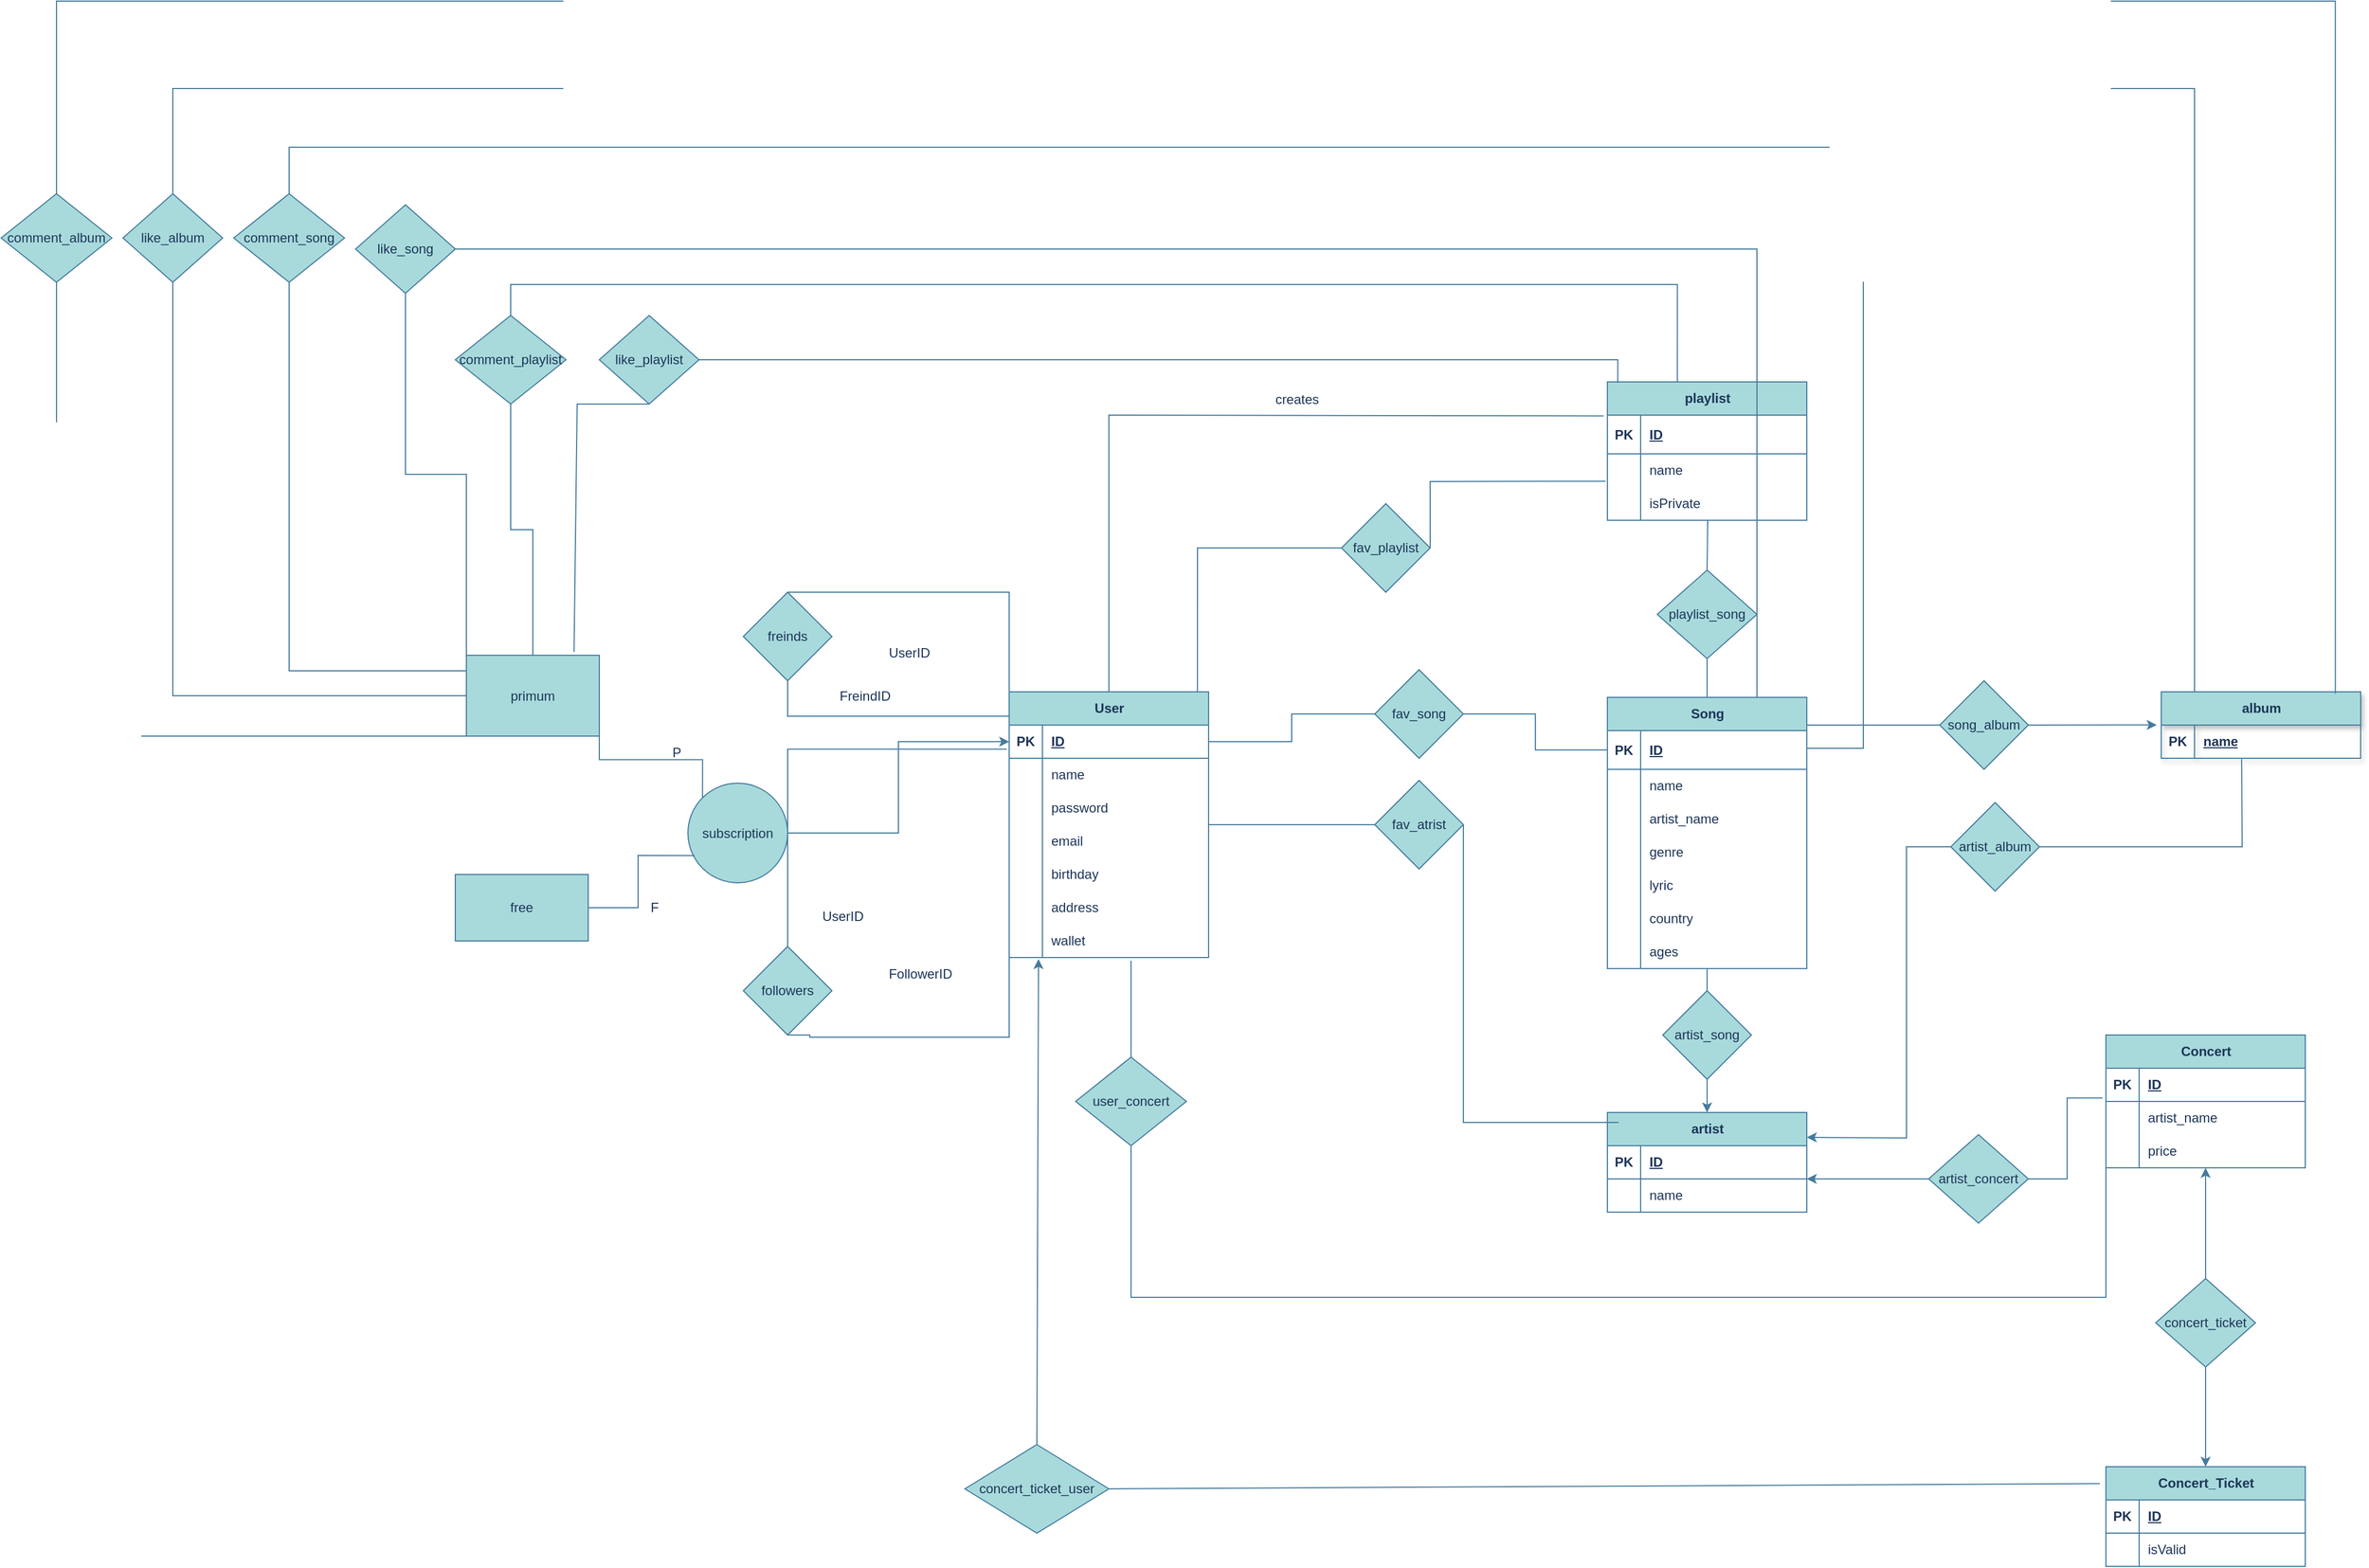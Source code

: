 <mxfile>
    <diagram name="Page-1" id="U3XyFL_ZbY4wMuc_LF6b">
        <mxGraphModel dx="3263" dy="2146" grid="0" gridSize="10" guides="1" tooltips="1" connect="1" arrows="1" fold="1" page="0" pageScale="1" pageWidth="827" pageHeight="583" background="none" math="0" shadow="0">
            <root>
                <mxCell id="0"/>
                <mxCell id="1" parent="0"/>
                <mxCell id="fZQeGDUFqkQw0Y8u2uUr-1" value="User" style="shape=table;startSize=30;container=1;collapsible=1;childLayout=tableLayout;fixedRows=1;rowLines=0;fontStyle=1;align=center;resizeLast=1;html=1;labelBackgroundColor=none;fillColor=#A8DADC;strokeColor=#457B9D;fontColor=#1D3557;rounded=0;" parent="1" vertex="1">
                    <mxGeometry x="630" y="430" width="180" height="240" as="geometry">
                        <mxRectangle x="1050" y="610" width="70" height="30" as="alternateBounds"/>
                    </mxGeometry>
                </mxCell>
                <mxCell id="fZQeGDUFqkQw0Y8u2uUr-2" value="" style="shape=tableRow;horizontal=0;startSize=0;swimlaneHead=0;swimlaneBody=0;fillColor=none;collapsible=0;dropTarget=0;points=[[0,0.5],[1,0.5]];portConstraint=eastwest;top=0;left=0;right=0;bottom=1;labelBackgroundColor=none;strokeColor=#457B9D;fontColor=#1D3557;rounded=0;" parent="fZQeGDUFqkQw0Y8u2uUr-1" vertex="1">
                    <mxGeometry y="30" width="180" height="30" as="geometry"/>
                </mxCell>
                <mxCell id="fZQeGDUFqkQw0Y8u2uUr-3" value="PK" style="shape=partialRectangle;connectable=0;fillColor=none;top=0;left=0;bottom=0;right=0;fontStyle=1;overflow=hidden;whiteSpace=wrap;html=1;labelBackgroundColor=none;strokeColor=#457B9D;fontColor=#1D3557;rounded=0;" parent="fZQeGDUFqkQw0Y8u2uUr-2" vertex="1">
                    <mxGeometry width="30" height="30" as="geometry">
                        <mxRectangle width="30" height="30" as="alternateBounds"/>
                    </mxGeometry>
                </mxCell>
                <mxCell id="fZQeGDUFqkQw0Y8u2uUr-4" value="ID" style="shape=partialRectangle;connectable=0;fillColor=none;top=0;left=0;bottom=0;right=0;align=left;spacingLeft=6;fontStyle=5;overflow=hidden;whiteSpace=wrap;html=1;labelBackgroundColor=none;strokeColor=#457B9D;fontColor=#1D3557;rounded=0;" parent="fZQeGDUFqkQw0Y8u2uUr-2" vertex="1">
                    <mxGeometry x="30" width="150" height="30" as="geometry">
                        <mxRectangle width="150" height="30" as="alternateBounds"/>
                    </mxGeometry>
                </mxCell>
                <mxCell id="fZQeGDUFqkQw0Y8u2uUr-5" value="" style="shape=tableRow;horizontal=0;startSize=0;swimlaneHead=0;swimlaneBody=0;fillColor=none;collapsible=0;dropTarget=0;points=[[0,0.5],[1,0.5]];portConstraint=eastwest;top=0;left=0;right=0;bottom=0;labelBackgroundColor=none;strokeColor=#457B9D;fontColor=#1D3557;rounded=0;" parent="fZQeGDUFqkQw0Y8u2uUr-1" vertex="1">
                    <mxGeometry y="60" width="180" height="30" as="geometry"/>
                </mxCell>
                <mxCell id="fZQeGDUFqkQw0Y8u2uUr-6" value="" style="shape=partialRectangle;connectable=0;fillColor=none;top=0;left=0;bottom=0;right=0;editable=1;overflow=hidden;whiteSpace=wrap;html=1;labelBackgroundColor=none;strokeColor=#457B9D;fontColor=#1D3557;rounded=0;" parent="fZQeGDUFqkQw0Y8u2uUr-5" vertex="1">
                    <mxGeometry width="30" height="30" as="geometry">
                        <mxRectangle width="30" height="30" as="alternateBounds"/>
                    </mxGeometry>
                </mxCell>
                <mxCell id="fZQeGDUFqkQw0Y8u2uUr-7" value="name" style="shape=partialRectangle;connectable=0;fillColor=none;top=0;left=0;bottom=0;right=0;align=left;spacingLeft=6;overflow=hidden;whiteSpace=wrap;html=1;labelBackgroundColor=none;strokeColor=#457B9D;fontColor=#1D3557;rounded=0;" parent="fZQeGDUFqkQw0Y8u2uUr-5" vertex="1">
                    <mxGeometry x="30" width="150" height="30" as="geometry">
                        <mxRectangle width="150" height="30" as="alternateBounds"/>
                    </mxGeometry>
                </mxCell>
                <mxCell id="fZQeGDUFqkQw0Y8u2uUr-8" value="" style="shape=tableRow;horizontal=0;startSize=0;swimlaneHead=0;swimlaneBody=0;fillColor=none;collapsible=0;dropTarget=0;points=[[0,0.5],[1,0.5]];portConstraint=eastwest;top=0;left=0;right=0;bottom=0;labelBackgroundColor=none;strokeColor=#457B9D;fontColor=#1D3557;rounded=0;" parent="fZQeGDUFqkQw0Y8u2uUr-1" vertex="1">
                    <mxGeometry y="90" width="180" height="30" as="geometry"/>
                </mxCell>
                <mxCell id="fZQeGDUFqkQw0Y8u2uUr-9" value="" style="shape=partialRectangle;connectable=0;fillColor=none;top=0;left=0;bottom=0;right=0;editable=1;overflow=hidden;whiteSpace=wrap;html=1;labelBackgroundColor=none;strokeColor=#457B9D;fontColor=#1D3557;rounded=0;" parent="fZQeGDUFqkQw0Y8u2uUr-8" vertex="1">
                    <mxGeometry width="30" height="30" as="geometry">
                        <mxRectangle width="30" height="30" as="alternateBounds"/>
                    </mxGeometry>
                </mxCell>
                <mxCell id="fZQeGDUFqkQw0Y8u2uUr-10" value="password" style="shape=partialRectangle;connectable=0;fillColor=none;top=0;left=0;bottom=0;right=0;align=left;spacingLeft=6;overflow=hidden;whiteSpace=wrap;html=1;labelBackgroundColor=none;strokeColor=#457B9D;fontColor=#1D3557;rounded=0;" parent="fZQeGDUFqkQw0Y8u2uUr-8" vertex="1">
                    <mxGeometry x="30" width="150" height="30" as="geometry">
                        <mxRectangle width="150" height="30" as="alternateBounds"/>
                    </mxGeometry>
                </mxCell>
                <mxCell id="fZQeGDUFqkQw0Y8u2uUr-11" value="" style="shape=tableRow;horizontal=0;startSize=0;swimlaneHead=0;swimlaneBody=0;fillColor=none;collapsible=0;dropTarget=0;points=[[0,0.5],[1,0.5]];portConstraint=eastwest;top=0;left=0;right=0;bottom=0;labelBackgroundColor=none;strokeColor=#457B9D;fontColor=#1D3557;rounded=0;" parent="fZQeGDUFqkQw0Y8u2uUr-1" vertex="1">
                    <mxGeometry y="120" width="180" height="30" as="geometry"/>
                </mxCell>
                <mxCell id="fZQeGDUFqkQw0Y8u2uUr-12" value="" style="shape=partialRectangle;connectable=0;fillColor=none;top=0;left=0;bottom=0;right=0;editable=1;overflow=hidden;whiteSpace=wrap;html=1;labelBackgroundColor=none;strokeColor=#457B9D;fontColor=#1D3557;rounded=0;" parent="fZQeGDUFqkQw0Y8u2uUr-11" vertex="1">
                    <mxGeometry width="30" height="30" as="geometry">
                        <mxRectangle width="30" height="30" as="alternateBounds"/>
                    </mxGeometry>
                </mxCell>
                <mxCell id="fZQeGDUFqkQw0Y8u2uUr-13" value="email" style="shape=partialRectangle;connectable=0;fillColor=none;top=0;left=0;bottom=0;right=0;align=left;spacingLeft=6;overflow=hidden;whiteSpace=wrap;html=1;labelBackgroundColor=none;strokeColor=#457B9D;fontColor=#1D3557;rounded=0;" parent="fZQeGDUFqkQw0Y8u2uUr-11" vertex="1">
                    <mxGeometry x="30" width="150" height="30" as="geometry">
                        <mxRectangle width="150" height="30" as="alternateBounds"/>
                    </mxGeometry>
                </mxCell>
                <mxCell id="fZQeGDUFqkQw0Y8u2uUr-14" style="shape=tableRow;horizontal=0;startSize=0;swimlaneHead=0;swimlaneBody=0;fillColor=none;collapsible=0;dropTarget=0;points=[[0,0.5],[1,0.5]];portConstraint=eastwest;top=0;left=0;right=0;bottom=0;labelBackgroundColor=none;strokeColor=#457B9D;fontColor=#1D3557;rounded=0;" parent="fZQeGDUFqkQw0Y8u2uUr-1" vertex="1">
                    <mxGeometry y="150" width="180" height="30" as="geometry"/>
                </mxCell>
                <mxCell id="fZQeGDUFqkQw0Y8u2uUr-15" style="shape=partialRectangle;connectable=0;fillColor=none;top=0;left=0;bottom=0;right=0;editable=1;overflow=hidden;whiteSpace=wrap;html=1;labelBackgroundColor=none;strokeColor=#457B9D;fontColor=#1D3557;rounded=0;" parent="fZQeGDUFqkQw0Y8u2uUr-14" vertex="1">
                    <mxGeometry width="30" height="30" as="geometry">
                        <mxRectangle width="30" height="30" as="alternateBounds"/>
                    </mxGeometry>
                </mxCell>
                <mxCell id="fZQeGDUFqkQw0Y8u2uUr-16" value="birthday" style="shape=partialRectangle;connectable=0;fillColor=none;top=0;left=0;bottom=0;right=0;align=left;spacingLeft=6;overflow=hidden;whiteSpace=wrap;html=1;labelBackgroundColor=none;strokeColor=#457B9D;fontColor=#1D3557;rounded=0;" parent="fZQeGDUFqkQw0Y8u2uUr-14" vertex="1">
                    <mxGeometry x="30" width="150" height="30" as="geometry">
                        <mxRectangle width="150" height="30" as="alternateBounds"/>
                    </mxGeometry>
                </mxCell>
                <mxCell id="fZQeGDUFqkQw0Y8u2uUr-17" style="shape=tableRow;horizontal=0;startSize=0;swimlaneHead=0;swimlaneBody=0;fillColor=none;collapsible=0;dropTarget=0;points=[[0,0.5],[1,0.5]];portConstraint=eastwest;top=0;left=0;right=0;bottom=0;labelBackgroundColor=none;strokeColor=#457B9D;fontColor=#1D3557;rounded=0;" parent="fZQeGDUFqkQw0Y8u2uUr-1" vertex="1">
                    <mxGeometry y="180" width="180" height="30" as="geometry"/>
                </mxCell>
                <mxCell id="fZQeGDUFqkQw0Y8u2uUr-18" style="shape=partialRectangle;connectable=0;fillColor=none;top=0;left=0;bottom=0;right=0;editable=1;overflow=hidden;whiteSpace=wrap;html=1;labelBackgroundColor=none;strokeColor=#457B9D;fontColor=#1D3557;rounded=0;" parent="fZQeGDUFqkQw0Y8u2uUr-17" vertex="1">
                    <mxGeometry width="30" height="30" as="geometry">
                        <mxRectangle width="30" height="30" as="alternateBounds"/>
                    </mxGeometry>
                </mxCell>
                <mxCell id="fZQeGDUFqkQw0Y8u2uUr-19" value="address" style="shape=partialRectangle;connectable=0;fillColor=none;top=0;left=0;bottom=0;right=0;align=left;spacingLeft=6;overflow=hidden;whiteSpace=wrap;html=1;labelBackgroundColor=none;strokeColor=#457B9D;fontColor=#1D3557;rounded=0;" parent="fZQeGDUFqkQw0Y8u2uUr-17" vertex="1">
                    <mxGeometry x="30" width="150" height="30" as="geometry">
                        <mxRectangle width="150" height="30" as="alternateBounds"/>
                    </mxGeometry>
                </mxCell>
                <mxCell id="OFqDbIYOe_2my_a9MHT3-129" style="shape=tableRow;horizontal=0;startSize=0;swimlaneHead=0;swimlaneBody=0;fillColor=none;collapsible=0;dropTarget=0;points=[[0,0.5],[1,0.5]];portConstraint=eastwest;top=0;left=0;right=0;bottom=0;labelBackgroundColor=none;strokeColor=#457B9D;fontColor=#1D3557;rounded=0;" parent="fZQeGDUFqkQw0Y8u2uUr-1" vertex="1">
                    <mxGeometry y="210" width="180" height="30" as="geometry"/>
                </mxCell>
                <mxCell id="OFqDbIYOe_2my_a9MHT3-130" style="shape=partialRectangle;connectable=0;fillColor=none;top=0;left=0;bottom=0;right=0;editable=1;overflow=hidden;whiteSpace=wrap;html=1;labelBackgroundColor=none;strokeColor=#457B9D;fontColor=#1D3557;rounded=0;" parent="OFqDbIYOe_2my_a9MHT3-129" vertex="1">
                    <mxGeometry width="30" height="30" as="geometry">
                        <mxRectangle width="30" height="30" as="alternateBounds"/>
                    </mxGeometry>
                </mxCell>
                <mxCell id="OFqDbIYOe_2my_a9MHT3-131" value="wallet" style="shape=partialRectangle;connectable=0;fillColor=none;top=0;left=0;bottom=0;right=0;align=left;spacingLeft=6;overflow=hidden;whiteSpace=wrap;html=1;labelBackgroundColor=none;strokeColor=#457B9D;fontColor=#1D3557;rounded=0;" parent="OFqDbIYOe_2my_a9MHT3-129" vertex="1">
                    <mxGeometry x="30" width="150" height="30" as="geometry">
                        <mxRectangle width="150" height="30" as="alternateBounds"/>
                    </mxGeometry>
                </mxCell>
                <mxCell id="OFqDbIYOe_2my_a9MHT3-4" value="freinds" style="rhombus;whiteSpace=wrap;html=1;labelBackgroundColor=none;fillColor=#A8DADC;strokeColor=#457B9D;fontColor=#1D3557;rounded=0;" parent="1" vertex="1">
                    <mxGeometry x="390" y="340" width="80" height="80" as="geometry"/>
                </mxCell>
                <mxCell id="OFqDbIYOe_2my_a9MHT3-5" value="" style="endArrow=none;html=1;rounded=0;labelBackgroundColor=none;strokeColor=#457B9D;fontColor=default;edgeStyle=orthogonalEdgeStyle;exitX=0.5;exitY=0;exitDx=0;exitDy=0;" parent="1" source="OFqDbIYOe_2my_a9MHT3-4" edge="1">
                    <mxGeometry width="50" height="50" relative="1" as="geometry">
                        <mxPoint x="433" y="342" as="sourcePoint"/>
                        <mxPoint x="630" y="480" as="targetPoint"/>
                        <Array as="points">
                            <mxPoint x="630" y="340"/>
                        </Array>
                    </mxGeometry>
                </mxCell>
                <mxCell id="OFqDbIYOe_2my_a9MHT3-7" value="UserID" style="text;html=1;align=center;verticalAlign=middle;whiteSpace=wrap;rounded=0;labelBackgroundColor=none;fontColor=#1D3557;" parent="1" vertex="1">
                    <mxGeometry x="510" y="380" width="60" height="30" as="geometry"/>
                </mxCell>
                <mxCell id="OFqDbIYOe_2my_a9MHT3-8" value="" style="endArrow=none;html=1;rounded=0;entryX=0;entryY=0.5;entryDx=0;entryDy=0;exitX=0.5;exitY=1;exitDx=0;exitDy=0;labelBackgroundColor=none;strokeColor=#457B9D;fontColor=default;edgeStyle=orthogonalEdgeStyle;" parent="1" source="OFqDbIYOe_2my_a9MHT3-4" target="fZQeGDUFqkQw0Y8u2uUr-2" edge="1">
                    <mxGeometry width="50" height="50" relative="1" as="geometry">
                        <mxPoint x="450" y="570" as="sourcePoint"/>
                        <mxPoint x="500" y="520" as="targetPoint"/>
                        <Array as="points">
                            <mxPoint x="430" y="452"/>
                            <mxPoint x="630" y="452"/>
                        </Array>
                    </mxGeometry>
                </mxCell>
                <mxCell id="OFqDbIYOe_2my_a9MHT3-10" value="FreindID" style="text;html=1;align=center;verticalAlign=middle;whiteSpace=wrap;rounded=0;labelBackgroundColor=none;fontColor=#1D3557;" parent="1" vertex="1">
                    <mxGeometry x="470" y="418.5" width="60" height="30" as="geometry"/>
                </mxCell>
                <mxCell id="OFqDbIYOe_2my_a9MHT3-11" value="followers" style="rhombus;whiteSpace=wrap;html=1;labelBackgroundColor=none;fillColor=#A8DADC;strokeColor=#457B9D;fontColor=#1D3557;rounded=0;" parent="1" vertex="1">
                    <mxGeometry x="390" y="660" width="80" height="80" as="geometry"/>
                </mxCell>
                <mxCell id="OFqDbIYOe_2my_a9MHT3-14" value="" style="endArrow=none;html=1;rounded=0;labelBackgroundColor=none;strokeColor=#457B9D;fontColor=default;edgeStyle=orthogonalEdgeStyle;entryX=-0.012;entryY=0.724;entryDx=0;entryDy=0;entryPerimeter=0;" parent="1" source="OFqDbIYOe_2my_a9MHT3-11" edge="1" target="fZQeGDUFqkQw0Y8u2uUr-2">
                    <mxGeometry width="50" height="50" relative="1" as="geometry">
                        <mxPoint x="440.2" y="580.4" as="sourcePoint"/>
                        <mxPoint x="630" y="580" as="targetPoint"/>
                        <Array as="points">
                            <mxPoint x="430" y="482"/>
                        </Array>
                    </mxGeometry>
                </mxCell>
                <mxCell id="OFqDbIYOe_2my_a9MHT3-15" value="UserID" style="text;html=1;align=center;verticalAlign=middle;whiteSpace=wrap;rounded=0;labelBackgroundColor=none;fontColor=#1D3557;" parent="1" vertex="1">
                    <mxGeometry x="450" y="620" width="60" height="25" as="geometry"/>
                </mxCell>
                <mxCell id="OFqDbIYOe_2my_a9MHT3-17" value="" style="endArrow=none;html=1;rounded=0;labelBackgroundColor=none;strokeColor=#457B9D;fontColor=default;exitX=0.5;exitY=1;exitDx=0;exitDy=0;edgeStyle=orthogonalEdgeStyle;" parent="1" source="OFqDbIYOe_2my_a9MHT3-11" edge="1" target="fZQeGDUFqkQw0Y8u2uUr-2">
                    <mxGeometry width="50" height="50" relative="1" as="geometry">
                        <mxPoint x="441" y="622" as="sourcePoint"/>
                        <mxPoint x="629.72" y="619.6" as="targetPoint"/>
                        <Array as="points">
                            <mxPoint x="450" y="740"/>
                            <mxPoint x="450" y="742"/>
                            <mxPoint x="630" y="742"/>
                        </Array>
                    </mxGeometry>
                </mxCell>
                <mxCell id="OFqDbIYOe_2my_a9MHT3-18" value="FollowerID" style="text;html=1;align=center;verticalAlign=middle;whiteSpace=wrap;rounded=0;labelBackgroundColor=none;fontColor=#1D3557;" parent="1" vertex="1">
                    <mxGeometry x="520" y="670" width="60" height="30" as="geometry"/>
                </mxCell>
                <mxCell id="4" style="edgeStyle=orthogonalEdgeStyle;rounded=0;html=1;exitX=1;exitY=0.5;exitDx=0;exitDy=0;entryX=0;entryY=0.5;entryDx=0;entryDy=0;labelBackgroundColor=default;strokeColor=#457B9D;fontFamily=Helvetica;fontSize=11;fontColor=#1D3557;endArrow=none;fillColor=#A8DADC;" parent="1" source="OFqDbIYOe_2my_a9MHT3-44" target="OFqDbIYOe_2my_a9MHT3-63" edge="1">
                    <mxGeometry relative="1" as="geometry"/>
                </mxCell>
                <mxCell id="OFqDbIYOe_2my_a9MHT3-44" value="fav_song" style="rhombus;whiteSpace=wrap;html=1;labelBackgroundColor=none;fillColor=#A8DADC;strokeColor=#457B9D;fontColor=#1D3557;rounded=0;" parent="1" vertex="1">
                    <mxGeometry x="960" y="410" width="80" height="80" as="geometry"/>
                </mxCell>
                <mxCell id="OFqDbIYOe_2my_a9MHT3-47" value="" style="endArrow=none;html=1;rounded=0;strokeColor=#457B9D;fontColor=default;fillColor=#A8DADC;entryX=0;entryY=0.5;entryDx=0;entryDy=0;labelBackgroundColor=none;edgeStyle=orthogonalEdgeStyle;" parent="1" source="fZQeGDUFqkQw0Y8u2uUr-2" target="OFqDbIYOe_2my_a9MHT3-44" edge="1">
                    <mxGeometry width="50" height="50" relative="1" as="geometry">
                        <mxPoint x="810" y="460" as="sourcePoint"/>
                        <mxPoint x="860" y="410" as="targetPoint"/>
                    </mxGeometry>
                </mxCell>
                <mxCell id="OFqDbIYOe_2my_a9MHT3-49" value="artist" style="shape=table;startSize=30;container=1;collapsible=1;childLayout=tableLayout;fixedRows=1;rowLines=0;fontStyle=1;align=center;resizeLast=1;html=1;strokeColor=#457B9D;fontColor=#1D3557;fillColor=#A8DADC;labelBackgroundColor=none;rounded=0;" parent="1" vertex="1">
                    <mxGeometry x="1170" y="810" width="180" height="90" as="geometry"/>
                </mxCell>
                <mxCell id="OFqDbIYOe_2my_a9MHT3-50" value="" style="shape=tableRow;horizontal=0;startSize=0;swimlaneHead=0;swimlaneBody=0;fillColor=none;collapsible=0;dropTarget=0;points=[[0,0.5],[1,0.5]];portConstraint=eastwest;top=0;left=0;right=0;bottom=1;strokeColor=#457B9D;fontColor=#1D3557;labelBackgroundColor=none;rounded=0;" parent="OFqDbIYOe_2my_a9MHT3-49" vertex="1">
                    <mxGeometry y="30" width="180" height="30" as="geometry"/>
                </mxCell>
                <mxCell id="OFqDbIYOe_2my_a9MHT3-51" value="PK" style="shape=partialRectangle;connectable=0;fillColor=none;top=0;left=0;bottom=0;right=0;fontStyle=1;overflow=hidden;whiteSpace=wrap;html=1;strokeColor=#457B9D;fontColor=#1D3557;labelBackgroundColor=none;rounded=0;" parent="OFqDbIYOe_2my_a9MHT3-50" vertex="1">
                    <mxGeometry width="30" height="30" as="geometry">
                        <mxRectangle width="30" height="30" as="alternateBounds"/>
                    </mxGeometry>
                </mxCell>
                <mxCell id="OFqDbIYOe_2my_a9MHT3-52" value="ID" style="shape=partialRectangle;connectable=0;fillColor=none;top=0;left=0;bottom=0;right=0;align=left;spacingLeft=6;fontStyle=5;overflow=hidden;whiteSpace=wrap;html=1;strokeColor=#457B9D;fontColor=#1D3557;labelBackgroundColor=none;rounded=0;" parent="OFqDbIYOe_2my_a9MHT3-50" vertex="1">
                    <mxGeometry x="30" width="150" height="30" as="geometry">
                        <mxRectangle width="150" height="30" as="alternateBounds"/>
                    </mxGeometry>
                </mxCell>
                <mxCell id="OFqDbIYOe_2my_a9MHT3-53" value="" style="shape=tableRow;horizontal=0;startSize=0;swimlaneHead=0;swimlaneBody=0;fillColor=none;collapsible=0;dropTarget=0;points=[[0,0.5],[1,0.5]];portConstraint=eastwest;top=0;left=0;right=0;bottom=0;strokeColor=#457B9D;fontColor=#1D3557;labelBackgroundColor=none;rounded=0;" parent="OFqDbIYOe_2my_a9MHT3-49" vertex="1">
                    <mxGeometry y="60" width="180" height="30" as="geometry"/>
                </mxCell>
                <mxCell id="OFqDbIYOe_2my_a9MHT3-54" value="" style="shape=partialRectangle;connectable=0;fillColor=none;top=0;left=0;bottom=0;right=0;editable=1;overflow=hidden;whiteSpace=wrap;html=1;strokeColor=#457B9D;fontColor=#1D3557;labelBackgroundColor=none;rounded=0;" parent="OFqDbIYOe_2my_a9MHT3-53" vertex="1">
                    <mxGeometry width="30" height="30" as="geometry">
                        <mxRectangle width="30" height="30" as="alternateBounds"/>
                    </mxGeometry>
                </mxCell>
                <mxCell id="OFqDbIYOe_2my_a9MHT3-55" value="name" style="shape=partialRectangle;connectable=0;fillColor=none;top=0;left=0;bottom=0;right=0;align=left;spacingLeft=6;overflow=hidden;whiteSpace=wrap;html=1;strokeColor=#457B9D;fontColor=#1D3557;labelBackgroundColor=none;rounded=0;" parent="OFqDbIYOe_2my_a9MHT3-53" vertex="1">
                    <mxGeometry x="30" width="150" height="30" as="geometry">
                        <mxRectangle width="150" height="30" as="alternateBounds"/>
                    </mxGeometry>
                </mxCell>
                <mxCell id="OFqDbIYOe_2my_a9MHT3-62" value="Song" style="shape=table;startSize=30;container=1;collapsible=1;childLayout=tableLayout;fixedRows=1;rowLines=0;fontStyle=1;align=center;resizeLast=1;html=1;strokeColor=#457B9D;fontColor=#1D3557;fillColor=#A8DADC;labelBackgroundColor=none;rounded=0;" parent="1" vertex="1">
                    <mxGeometry x="1170" y="435" width="180" height="245" as="geometry"/>
                </mxCell>
                <mxCell id="OFqDbIYOe_2my_a9MHT3-63" value="" style="shape=tableRow;horizontal=0;startSize=0;swimlaneHead=0;swimlaneBody=0;fillColor=none;collapsible=0;dropTarget=0;points=[[0,0.5],[1,0.5]];portConstraint=eastwest;top=0;left=0;right=0;bottom=1;strokeColor=#457B9D;fontColor=#1D3557;labelBackgroundColor=none;rounded=0;" parent="OFqDbIYOe_2my_a9MHT3-62" vertex="1">
                    <mxGeometry y="30" width="180" height="35" as="geometry"/>
                </mxCell>
                <mxCell id="OFqDbIYOe_2my_a9MHT3-64" value="PK" style="shape=partialRectangle;connectable=0;fillColor=none;top=0;left=0;bottom=0;right=0;fontStyle=1;overflow=hidden;whiteSpace=wrap;html=1;strokeColor=#457B9D;fontColor=#1D3557;labelBackgroundColor=none;rounded=0;" parent="OFqDbIYOe_2my_a9MHT3-63" vertex="1">
                    <mxGeometry width="30" height="35" as="geometry">
                        <mxRectangle width="30" height="35" as="alternateBounds"/>
                    </mxGeometry>
                </mxCell>
                <mxCell id="OFqDbIYOe_2my_a9MHT3-65" value="ID" style="shape=partialRectangle;connectable=0;fillColor=none;top=0;left=0;bottom=0;right=0;align=left;spacingLeft=6;fontStyle=5;overflow=hidden;whiteSpace=wrap;html=1;strokeColor=#457B9D;fontColor=#1D3557;labelBackgroundColor=none;rounded=0;" parent="OFqDbIYOe_2my_a9MHT3-63" vertex="1">
                    <mxGeometry x="30" width="150" height="35" as="geometry">
                        <mxRectangle width="150" height="35" as="alternateBounds"/>
                    </mxGeometry>
                </mxCell>
                <mxCell id="OFqDbIYOe_2my_a9MHT3-66" value="" style="shape=tableRow;horizontal=0;startSize=0;swimlaneHead=0;swimlaneBody=0;fillColor=none;collapsible=0;dropTarget=0;points=[[0,0.5],[1,0.5]];portConstraint=eastwest;top=0;left=0;right=0;bottom=0;strokeColor=#457B9D;fontColor=#1D3557;labelBackgroundColor=none;rounded=0;" parent="OFqDbIYOe_2my_a9MHT3-62" vertex="1">
                    <mxGeometry y="65" width="180" height="30" as="geometry"/>
                </mxCell>
                <mxCell id="OFqDbIYOe_2my_a9MHT3-67" value="" style="shape=partialRectangle;connectable=0;fillColor=none;top=0;left=0;bottom=0;right=0;editable=1;overflow=hidden;whiteSpace=wrap;html=1;strokeColor=#457B9D;fontColor=#1D3557;labelBackgroundColor=none;rounded=0;" parent="OFqDbIYOe_2my_a9MHT3-66" vertex="1">
                    <mxGeometry width="30" height="30" as="geometry">
                        <mxRectangle width="30" height="30" as="alternateBounds"/>
                    </mxGeometry>
                </mxCell>
                <mxCell id="OFqDbIYOe_2my_a9MHT3-68" value="name" style="shape=partialRectangle;connectable=0;fillColor=none;top=0;left=0;bottom=0;right=0;align=left;spacingLeft=6;overflow=hidden;whiteSpace=wrap;html=1;strokeColor=#457B9D;fontColor=#1D3557;labelBackgroundColor=none;rounded=0;" parent="OFqDbIYOe_2my_a9MHT3-66" vertex="1">
                    <mxGeometry x="30" width="150" height="30" as="geometry">
                        <mxRectangle width="150" height="30" as="alternateBounds"/>
                    </mxGeometry>
                </mxCell>
                <mxCell id="OFqDbIYOe_2my_a9MHT3-69" value="" style="shape=tableRow;horizontal=0;startSize=0;swimlaneHead=0;swimlaneBody=0;fillColor=none;collapsible=0;dropTarget=0;points=[[0,0.5],[1,0.5]];portConstraint=eastwest;top=0;left=0;right=0;bottom=0;strokeColor=#457B9D;fontColor=#1D3557;labelBackgroundColor=none;rounded=0;" parent="OFqDbIYOe_2my_a9MHT3-62" vertex="1">
                    <mxGeometry y="95" width="180" height="30" as="geometry"/>
                </mxCell>
                <mxCell id="OFqDbIYOe_2my_a9MHT3-70" value="" style="shape=partialRectangle;connectable=0;fillColor=none;top=0;left=0;bottom=0;right=0;editable=1;overflow=hidden;whiteSpace=wrap;html=1;strokeColor=#457B9D;fontColor=#1D3557;labelBackgroundColor=none;rounded=0;" parent="OFqDbIYOe_2my_a9MHT3-69" vertex="1">
                    <mxGeometry width="30" height="30" as="geometry">
                        <mxRectangle width="30" height="30" as="alternateBounds"/>
                    </mxGeometry>
                </mxCell>
                <mxCell id="OFqDbIYOe_2my_a9MHT3-71" value="artist_name" style="shape=partialRectangle;connectable=0;fillColor=none;top=0;left=0;bottom=0;right=0;align=left;spacingLeft=6;overflow=hidden;whiteSpace=wrap;html=1;strokeColor=#457B9D;fontColor=#1D3557;labelBackgroundColor=none;rounded=0;" parent="OFqDbIYOe_2my_a9MHT3-69" vertex="1">
                    <mxGeometry x="30" width="150" height="30" as="geometry">
                        <mxRectangle width="150" height="30" as="alternateBounds"/>
                    </mxGeometry>
                </mxCell>
                <mxCell id="OFqDbIYOe_2my_a9MHT3-158" style="shape=tableRow;horizontal=0;startSize=0;swimlaneHead=0;swimlaneBody=0;fillColor=none;collapsible=0;dropTarget=0;points=[[0,0.5],[1,0.5]];portConstraint=eastwest;top=0;left=0;right=0;bottom=0;strokeColor=#457B9D;fontColor=#1D3557;labelBackgroundColor=none;rounded=0;" parent="OFqDbIYOe_2my_a9MHT3-62" vertex="1">
                    <mxGeometry y="125" width="180" height="30" as="geometry"/>
                </mxCell>
                <mxCell id="OFqDbIYOe_2my_a9MHT3-159" style="shape=partialRectangle;connectable=0;fillColor=none;top=0;left=0;bottom=0;right=0;editable=1;overflow=hidden;whiteSpace=wrap;html=1;strokeColor=#457B9D;fontColor=#1D3557;labelBackgroundColor=none;rounded=0;" parent="OFqDbIYOe_2my_a9MHT3-158" vertex="1">
                    <mxGeometry width="30" height="30" as="geometry">
                        <mxRectangle width="30" height="30" as="alternateBounds"/>
                    </mxGeometry>
                </mxCell>
                <mxCell id="OFqDbIYOe_2my_a9MHT3-160" value="genre" style="shape=partialRectangle;connectable=0;fillColor=none;top=0;left=0;bottom=0;right=0;align=left;spacingLeft=6;overflow=hidden;whiteSpace=wrap;html=1;strokeColor=#457B9D;fontColor=#1D3557;labelBackgroundColor=none;rounded=0;" parent="OFqDbIYOe_2my_a9MHT3-158" vertex="1">
                    <mxGeometry x="30" width="150" height="30" as="geometry">
                        <mxRectangle width="150" height="30" as="alternateBounds"/>
                    </mxGeometry>
                </mxCell>
                <mxCell id="07pzX-aF63wN3rvmMnTV-4" style="shape=tableRow;horizontal=0;startSize=0;swimlaneHead=0;swimlaneBody=0;fillColor=none;collapsible=0;dropTarget=0;points=[[0,0.5],[1,0.5]];portConstraint=eastwest;top=0;left=0;right=0;bottom=0;strokeColor=#457B9D;fontColor=#1D3557;labelBackgroundColor=none;rounded=0;" parent="OFqDbIYOe_2my_a9MHT3-62" vertex="1">
                    <mxGeometry y="155" width="180" height="30" as="geometry"/>
                </mxCell>
                <mxCell id="07pzX-aF63wN3rvmMnTV-5" style="shape=partialRectangle;connectable=0;fillColor=none;top=0;left=0;bottom=0;right=0;editable=1;overflow=hidden;whiteSpace=wrap;html=1;strokeColor=#457B9D;fontColor=#1D3557;labelBackgroundColor=none;rounded=0;" parent="07pzX-aF63wN3rvmMnTV-4" vertex="1">
                    <mxGeometry width="30" height="30" as="geometry">
                        <mxRectangle width="30" height="30" as="alternateBounds"/>
                    </mxGeometry>
                </mxCell>
                <mxCell id="07pzX-aF63wN3rvmMnTV-6" value="lyric" style="shape=partialRectangle;connectable=0;fillColor=none;top=0;left=0;bottom=0;right=0;align=left;spacingLeft=6;overflow=hidden;whiteSpace=wrap;html=1;strokeColor=#457B9D;fontColor=#1D3557;labelBackgroundColor=none;rounded=0;" parent="07pzX-aF63wN3rvmMnTV-4" vertex="1">
                    <mxGeometry x="30" width="150" height="30" as="geometry">
                        <mxRectangle width="150" height="30" as="alternateBounds"/>
                    </mxGeometry>
                </mxCell>
                <mxCell id="OFqDbIYOe_2my_a9MHT3-161" style="shape=tableRow;horizontal=0;startSize=0;swimlaneHead=0;swimlaneBody=0;fillColor=none;collapsible=0;dropTarget=0;points=[[0,0.5],[1,0.5]];portConstraint=eastwest;top=0;left=0;right=0;bottom=0;strokeColor=#457B9D;fontColor=#1D3557;labelBackgroundColor=none;rounded=0;" parent="OFqDbIYOe_2my_a9MHT3-62" vertex="1">
                    <mxGeometry y="185" width="180" height="30" as="geometry"/>
                </mxCell>
                <mxCell id="OFqDbIYOe_2my_a9MHT3-162" style="shape=partialRectangle;connectable=0;fillColor=none;top=0;left=0;bottom=0;right=0;editable=1;overflow=hidden;whiteSpace=wrap;html=1;strokeColor=#457B9D;fontColor=#1D3557;labelBackgroundColor=none;rounded=0;" parent="OFqDbIYOe_2my_a9MHT3-161" vertex="1">
                    <mxGeometry width="30" height="30" as="geometry">
                        <mxRectangle width="30" height="30" as="alternateBounds"/>
                    </mxGeometry>
                </mxCell>
                <mxCell id="OFqDbIYOe_2my_a9MHT3-163" value="country" style="shape=partialRectangle;connectable=0;fillColor=none;top=0;left=0;bottom=0;right=0;align=left;spacingLeft=6;overflow=hidden;whiteSpace=wrap;html=1;strokeColor=#457B9D;fontColor=#1D3557;labelBackgroundColor=none;rounded=0;" parent="OFqDbIYOe_2my_a9MHT3-161" vertex="1">
                    <mxGeometry x="30" width="150" height="30" as="geometry">
                        <mxRectangle width="150" height="30" as="alternateBounds"/>
                    </mxGeometry>
                </mxCell>
                <mxCell id="OFqDbIYOe_2my_a9MHT3-164" style="shape=tableRow;horizontal=0;startSize=0;swimlaneHead=0;swimlaneBody=0;fillColor=none;collapsible=0;dropTarget=0;points=[[0,0.5],[1,0.5]];portConstraint=eastwest;top=0;left=0;right=0;bottom=0;strokeColor=#457B9D;fontColor=#1D3557;labelBackgroundColor=none;rounded=0;" parent="OFqDbIYOe_2my_a9MHT3-62" vertex="1">
                    <mxGeometry y="215" width="180" height="30" as="geometry"/>
                </mxCell>
                <mxCell id="OFqDbIYOe_2my_a9MHT3-165" style="shape=partialRectangle;connectable=0;fillColor=none;top=0;left=0;bottom=0;right=0;editable=1;overflow=hidden;whiteSpace=wrap;html=1;strokeColor=#457B9D;fontColor=#1D3557;labelBackgroundColor=none;rounded=0;" parent="OFqDbIYOe_2my_a9MHT3-164" vertex="1">
                    <mxGeometry width="30" height="30" as="geometry">
                        <mxRectangle width="30" height="30" as="alternateBounds"/>
                    </mxGeometry>
                </mxCell>
                <mxCell id="OFqDbIYOe_2my_a9MHT3-166" value="ages" style="shape=partialRectangle;connectable=0;fillColor=none;top=0;left=0;bottom=0;right=0;align=left;spacingLeft=6;overflow=hidden;whiteSpace=wrap;html=1;strokeColor=#457B9D;fontColor=#1D3557;labelBackgroundColor=none;rounded=0;" parent="OFqDbIYOe_2my_a9MHT3-164" vertex="1">
                    <mxGeometry x="30" width="150" height="30" as="geometry">
                        <mxRectangle width="150" height="30" as="alternateBounds"/>
                    </mxGeometry>
                </mxCell>
                <mxCell id="OFqDbIYOe_2my_a9MHT3-78" value="artist_song" style="rhombus;whiteSpace=wrap;html=1;labelBackgroundColor=none;fillColor=#A8DADC;strokeColor=#457B9D;fontColor=#1D3557;rounded=0;" parent="1" vertex="1">
                    <mxGeometry x="1220" y="700" width="80" height="80" as="geometry"/>
                </mxCell>
                <mxCell id="OFqDbIYOe_2my_a9MHT3-81" value="Concert" style="shape=table;startSize=30;container=1;collapsible=1;childLayout=tableLayout;fixedRows=1;rowLines=0;fontStyle=1;align=center;resizeLast=1;html=1;strokeColor=#457B9D;fontColor=#1D3557;fillColor=#A8DADC;labelBackgroundColor=none;rounded=0;" parent="1" vertex="1">
                    <mxGeometry x="1620" y="740" width="180" height="120" as="geometry"/>
                </mxCell>
                <mxCell id="OFqDbIYOe_2my_a9MHT3-82" value="" style="shape=tableRow;horizontal=0;startSize=0;swimlaneHead=0;swimlaneBody=0;fillColor=none;collapsible=0;dropTarget=0;points=[[0,0.5],[1,0.5]];portConstraint=eastwest;top=0;left=0;right=0;bottom=1;strokeColor=#457B9D;fontColor=#1D3557;labelBackgroundColor=none;rounded=0;" parent="OFqDbIYOe_2my_a9MHT3-81" vertex="1">
                    <mxGeometry y="30" width="180" height="30" as="geometry"/>
                </mxCell>
                <mxCell id="OFqDbIYOe_2my_a9MHT3-83" value="PK" style="shape=partialRectangle;connectable=0;fillColor=none;top=0;left=0;bottom=0;right=0;fontStyle=1;overflow=hidden;whiteSpace=wrap;html=1;strokeColor=#457B9D;fontColor=#1D3557;labelBackgroundColor=none;rounded=0;" parent="OFqDbIYOe_2my_a9MHT3-82" vertex="1">
                    <mxGeometry width="30" height="30" as="geometry">
                        <mxRectangle width="30" height="30" as="alternateBounds"/>
                    </mxGeometry>
                </mxCell>
                <mxCell id="OFqDbIYOe_2my_a9MHT3-84" value="ID" style="shape=partialRectangle;connectable=0;fillColor=none;top=0;left=0;bottom=0;right=0;align=left;spacingLeft=6;fontStyle=5;overflow=hidden;whiteSpace=wrap;html=1;strokeColor=#457B9D;fontColor=#1D3557;labelBackgroundColor=none;rounded=0;" parent="OFqDbIYOe_2my_a9MHT3-82" vertex="1">
                    <mxGeometry x="30" width="150" height="30" as="geometry">
                        <mxRectangle width="150" height="30" as="alternateBounds"/>
                    </mxGeometry>
                </mxCell>
                <mxCell id="OFqDbIYOe_2my_a9MHT3-85" value="" style="shape=tableRow;horizontal=0;startSize=0;swimlaneHead=0;swimlaneBody=0;fillColor=none;collapsible=0;dropTarget=0;points=[[0,0.5],[1,0.5]];portConstraint=eastwest;top=0;left=0;right=0;bottom=0;strokeColor=#457B9D;fontColor=#1D3557;labelBackgroundColor=none;rounded=0;" parent="OFqDbIYOe_2my_a9MHT3-81" vertex="1">
                    <mxGeometry y="60" width="180" height="30" as="geometry"/>
                </mxCell>
                <mxCell id="OFqDbIYOe_2my_a9MHT3-86" value="" style="shape=partialRectangle;connectable=0;fillColor=none;top=0;left=0;bottom=0;right=0;editable=1;overflow=hidden;whiteSpace=wrap;html=1;strokeColor=#457B9D;fontColor=#1D3557;labelBackgroundColor=none;rounded=0;" parent="OFqDbIYOe_2my_a9MHT3-85" vertex="1">
                    <mxGeometry width="30" height="30" as="geometry">
                        <mxRectangle width="30" height="30" as="alternateBounds"/>
                    </mxGeometry>
                </mxCell>
                <mxCell id="OFqDbIYOe_2my_a9MHT3-87" value="artist_name" style="shape=partialRectangle;connectable=0;fillColor=none;top=0;left=0;bottom=0;right=0;align=left;spacingLeft=6;overflow=hidden;whiteSpace=wrap;html=1;strokeColor=#457B9D;fontColor=#1D3557;labelBackgroundColor=none;rounded=0;" parent="OFqDbIYOe_2my_a9MHT3-85" vertex="1">
                    <mxGeometry x="30" width="150" height="30" as="geometry">
                        <mxRectangle width="150" height="30" as="alternateBounds"/>
                    </mxGeometry>
                </mxCell>
                <mxCell id="OFqDbIYOe_2my_a9MHT3-88" style="shape=tableRow;horizontal=0;startSize=0;swimlaneHead=0;swimlaneBody=0;fillColor=none;collapsible=0;dropTarget=0;points=[[0,0.5],[1,0.5]];portConstraint=eastwest;top=0;left=0;right=0;bottom=0;strokeColor=#457B9D;fontColor=#1D3557;labelBackgroundColor=none;rounded=0;" parent="OFqDbIYOe_2my_a9MHT3-81" vertex="1">
                    <mxGeometry y="90" width="180" height="30" as="geometry"/>
                </mxCell>
                <mxCell id="OFqDbIYOe_2my_a9MHT3-89" style="shape=partialRectangle;connectable=0;fillColor=none;top=0;left=0;bottom=0;right=0;editable=1;overflow=hidden;whiteSpace=wrap;html=1;strokeColor=#457B9D;fontColor=#1D3557;labelBackgroundColor=none;rounded=0;" parent="OFqDbIYOe_2my_a9MHT3-88" vertex="1">
                    <mxGeometry width="30" height="30" as="geometry">
                        <mxRectangle width="30" height="30" as="alternateBounds"/>
                    </mxGeometry>
                </mxCell>
                <mxCell id="OFqDbIYOe_2my_a9MHT3-90" value="price" style="shape=partialRectangle;connectable=0;fillColor=none;top=0;left=0;bottom=0;right=0;align=left;spacingLeft=6;overflow=hidden;whiteSpace=wrap;html=1;strokeColor=#457B9D;fontColor=#1D3557;labelBackgroundColor=none;rounded=0;" parent="OFqDbIYOe_2my_a9MHT3-88" vertex="1">
                    <mxGeometry x="30" width="150" height="30" as="geometry">
                        <mxRectangle width="150" height="30" as="alternateBounds"/>
                    </mxGeometry>
                </mxCell>
                <mxCell id="OFqDbIYOe_2my_a9MHT3-91" value="artist_concert" style="rhombus;whiteSpace=wrap;html=1;labelBackgroundColor=none;fillColor=#A8DADC;strokeColor=#457B9D;fontColor=#1D3557;rounded=0;" parent="1" vertex="1">
                    <mxGeometry x="1460" y="830" width="90" height="80" as="geometry"/>
                </mxCell>
                <mxCell id="OFqDbIYOe_2my_a9MHT3-94" value="user_concert" style="rhombus;whiteSpace=wrap;html=1;labelBackgroundColor=none;fillColor=#A8DADC;strokeColor=#457B9D;fontColor=#1D3557;rounded=0;" parent="1" vertex="1">
                    <mxGeometry x="690" y="760" width="100" height="80" as="geometry"/>
                </mxCell>
                <mxCell id="OFqDbIYOe_2my_a9MHT3-96" value="" style="endArrow=none;html=1;rounded=0;strokeColor=#457B9D;fontColor=default;fillColor=#A8DADC;exitX=0.5;exitY=0;exitDx=0;exitDy=0;labelBackgroundColor=none;" parent="1" source="OFqDbIYOe_2my_a9MHT3-94" edge="1">
                    <mxGeometry width="50" height="50" relative="1" as="geometry">
                        <mxPoint x="690" y="720" as="sourcePoint"/>
                        <mxPoint x="740" y="673" as="targetPoint"/>
                    </mxGeometry>
                </mxCell>
                <mxCell id="OFqDbIYOe_2my_a9MHT3-108" value="album" style="shape=table;startSize=30;container=1;collapsible=1;childLayout=tableLayout;fixedRows=1;rowLines=0;fontStyle=1;align=center;resizeLast=1;html=1;strokeColor=#457B9D;fontColor=#1D3557;fillColor=#A8DADC;labelBackgroundColor=none;shadow=1;rounded=0;" parent="1" vertex="1">
                    <mxGeometry x="1670" y="430" width="180" height="60" as="geometry"/>
                </mxCell>
                <mxCell id="OFqDbIYOe_2my_a9MHT3-109" value="" style="shape=tableRow;horizontal=0;startSize=0;swimlaneHead=0;swimlaneBody=0;fillColor=none;collapsible=0;dropTarget=0;points=[[0,0.5],[1,0.5]];portConstraint=eastwest;top=0;left=0;right=0;bottom=1;strokeColor=#457B9D;fontColor=#1D3557;labelBackgroundColor=none;rounded=0;" parent="OFqDbIYOe_2my_a9MHT3-108" vertex="1">
                    <mxGeometry y="30" width="180" height="30" as="geometry"/>
                </mxCell>
                <mxCell id="OFqDbIYOe_2my_a9MHT3-110" value="PK" style="shape=partialRectangle;connectable=0;fillColor=none;top=0;left=0;bottom=0;right=0;fontStyle=1;overflow=hidden;whiteSpace=wrap;html=1;strokeColor=#457B9D;fontColor=#1D3557;labelBackgroundColor=none;rounded=0;" parent="OFqDbIYOe_2my_a9MHT3-109" vertex="1">
                    <mxGeometry width="30" height="30" as="geometry">
                        <mxRectangle width="30" height="30" as="alternateBounds"/>
                    </mxGeometry>
                </mxCell>
                <mxCell id="OFqDbIYOe_2my_a9MHT3-111" value="name" style="shape=partialRectangle;connectable=0;fillColor=none;top=0;left=0;bottom=0;right=0;align=left;spacingLeft=6;fontStyle=5;overflow=hidden;whiteSpace=wrap;html=1;strokeColor=#457B9D;fontColor=#1D3557;labelBackgroundColor=none;rounded=0;" parent="OFqDbIYOe_2my_a9MHT3-109" vertex="1">
                    <mxGeometry x="30" width="150" height="30" as="geometry">
                        <mxRectangle width="150" height="30" as="alternateBounds"/>
                    </mxGeometry>
                </mxCell>
                <mxCell id="OFqDbIYOe_2my_a9MHT3-115" value="song_album" style="rhombus;whiteSpace=wrap;html=1;labelBackgroundColor=none;fillColor=#A8DADC;strokeColor=#457B9D;fontColor=#1D3557;rounded=0;" parent="1" vertex="1">
                    <mxGeometry x="1470" y="420" width="80" height="80" as="geometry"/>
                </mxCell>
                <mxCell id="OFqDbIYOe_2my_a9MHT3-116" value="" style="endArrow=none;html=1;rounded=0;strokeColor=#457B9D;fontColor=default;fillColor=#A8DADC;labelBackgroundColor=none;" parent="1" edge="1">
                    <mxGeometry width="50" height="50" relative="1" as="geometry">
                        <mxPoint x="1350" y="460" as="sourcePoint"/>
                        <mxPoint x="1470" y="460" as="targetPoint"/>
                    </mxGeometry>
                </mxCell>
                <mxCell id="OFqDbIYOe_2my_a9MHT3-118" value="artist_album" style="rhombus;whiteSpace=wrap;html=1;labelBackgroundColor=none;fillColor=#A8DADC;strokeColor=#457B9D;fontColor=#1D3557;rounded=0;" parent="1" vertex="1">
                    <mxGeometry x="1480" y="530" width="80" height="80" as="geometry"/>
                </mxCell>
                <mxCell id="OFqDbIYOe_2my_a9MHT3-124" value="fav_atrist" style="rhombus;whiteSpace=wrap;html=1;labelBackgroundColor=none;fillColor=#A8DADC;strokeColor=#457B9D;fontColor=#1D3557;rounded=0;" parent="1" vertex="1">
                    <mxGeometry x="960" y="510" width="80" height="80" as="geometry"/>
                </mxCell>
                <mxCell id="OFqDbIYOe_2my_a9MHT3-125" value="" style="endArrow=none;html=1;rounded=0;strokeColor=#457B9D;fontColor=default;fillColor=#A8DADC;entryX=0;entryY=0.5;entryDx=0;entryDy=0;labelBackgroundColor=none;" parent="1" target="OFqDbIYOe_2my_a9MHT3-124" edge="1">
                    <mxGeometry width="50" height="50" relative="1" as="geometry">
                        <mxPoint x="810" y="550" as="sourcePoint"/>
                        <mxPoint x="860" y="500" as="targetPoint"/>
                    </mxGeometry>
                </mxCell>
                <mxCell id="OFqDbIYOe_2my_a9MHT3-128" value="" style="endArrow=none;html=1;rounded=0;strokeColor=#457B9D;fontColor=default;fillColor=#A8DADC;exitX=1;exitY=0.5;exitDx=0;exitDy=0;labelBackgroundColor=none;" parent="1" source="OFqDbIYOe_2my_a9MHT3-124" edge="1">
                    <mxGeometry width="50" height="50" relative="1" as="geometry">
                        <mxPoint x="1030" y="560" as="sourcePoint"/>
                        <mxPoint x="1180" y="819" as="targetPoint"/>
                        <Array as="points">
                            <mxPoint x="1040" y="819"/>
                        </Array>
                    </mxGeometry>
                </mxCell>
                <mxCell id="OFqDbIYOe_2my_a9MHT3-132" value="concert_ticket" style="rhombus;whiteSpace=wrap;html=1;labelBackgroundColor=none;fillColor=#A8DADC;strokeColor=#457B9D;fontColor=#1D3557;rounded=0;" parent="1" vertex="1">
                    <mxGeometry x="1665" y="960" width="90" height="80" as="geometry"/>
                </mxCell>
                <mxCell id="OFqDbIYOe_2my_a9MHT3-135" value="Concert_Ticket" style="shape=table;startSize=30;container=1;collapsible=1;childLayout=tableLayout;fixedRows=1;rowLines=0;fontStyle=1;align=center;resizeLast=1;html=1;strokeColor=#457B9D;fontColor=#1D3557;fillColor=#A8DADC;labelBackgroundColor=none;rounded=0;" parent="1" vertex="1">
                    <mxGeometry x="1620" y="1130" width="180" height="90" as="geometry">
                        <mxRectangle x="1620" y="1130" width="120" height="30" as="alternateBounds"/>
                    </mxGeometry>
                </mxCell>
                <mxCell id="OFqDbIYOe_2my_a9MHT3-136" value="" style="shape=tableRow;horizontal=0;startSize=0;swimlaneHead=0;swimlaneBody=0;fillColor=none;collapsible=0;dropTarget=0;points=[[0,0.5],[1,0.5]];portConstraint=eastwest;top=0;left=0;right=0;bottom=1;strokeColor=#457B9D;fontColor=#1D3557;labelBackgroundColor=none;rounded=0;" parent="OFqDbIYOe_2my_a9MHT3-135" vertex="1">
                    <mxGeometry y="30" width="180" height="30" as="geometry"/>
                </mxCell>
                <mxCell id="OFqDbIYOe_2my_a9MHT3-137" value="PK" style="shape=partialRectangle;connectable=0;fillColor=none;top=0;left=0;bottom=0;right=0;fontStyle=1;overflow=hidden;whiteSpace=wrap;html=1;strokeColor=#457B9D;fontColor=#1D3557;labelBackgroundColor=none;rounded=0;" parent="OFqDbIYOe_2my_a9MHT3-136" vertex="1">
                    <mxGeometry width="30" height="30" as="geometry">
                        <mxRectangle width="30" height="30" as="alternateBounds"/>
                    </mxGeometry>
                </mxCell>
                <mxCell id="OFqDbIYOe_2my_a9MHT3-138" value="ID" style="shape=partialRectangle;connectable=0;fillColor=none;top=0;left=0;bottom=0;right=0;align=left;spacingLeft=6;fontStyle=5;overflow=hidden;whiteSpace=wrap;html=1;strokeColor=#457B9D;fontColor=#1D3557;labelBackgroundColor=none;rounded=0;" parent="OFqDbIYOe_2my_a9MHT3-136" vertex="1">
                    <mxGeometry x="30" width="150" height="30" as="geometry">
                        <mxRectangle width="150" height="30" as="alternateBounds"/>
                    </mxGeometry>
                </mxCell>
                <mxCell id="OFqDbIYOe_2my_a9MHT3-139" value="" style="shape=tableRow;horizontal=0;startSize=0;swimlaneHead=0;swimlaneBody=0;fillColor=none;collapsible=0;dropTarget=0;points=[[0,0.5],[1,0.5]];portConstraint=eastwest;top=0;left=0;right=0;bottom=0;strokeColor=#457B9D;fontColor=#1D3557;labelBackgroundColor=none;rounded=0;" parent="OFqDbIYOe_2my_a9MHT3-135" vertex="1">
                    <mxGeometry y="60" width="180" height="30" as="geometry"/>
                </mxCell>
                <mxCell id="OFqDbIYOe_2my_a9MHT3-140" value="" style="shape=partialRectangle;connectable=0;fillColor=none;top=0;left=0;bottom=0;right=0;editable=1;overflow=hidden;whiteSpace=wrap;html=1;strokeColor=#457B9D;fontColor=#1D3557;labelBackgroundColor=none;rounded=0;" parent="OFqDbIYOe_2my_a9MHT3-139" vertex="1">
                    <mxGeometry width="30" height="30" as="geometry">
                        <mxRectangle width="30" height="30" as="alternateBounds"/>
                    </mxGeometry>
                </mxCell>
                <mxCell id="OFqDbIYOe_2my_a9MHT3-141" value="isValid" style="shape=partialRectangle;connectable=0;fillColor=none;top=0;left=0;bottom=0;right=0;align=left;spacingLeft=6;overflow=hidden;whiteSpace=wrap;html=1;strokeColor=#457B9D;fontColor=#1D3557;labelBackgroundColor=none;rounded=0;" parent="OFqDbIYOe_2my_a9MHT3-139" vertex="1">
                    <mxGeometry x="30" width="150" height="30" as="geometry">
                        <mxRectangle width="150" height="30" as="alternateBounds"/>
                    </mxGeometry>
                </mxCell>
                <mxCell id="OFqDbIYOe_2my_a9MHT3-146" value="concert_ticket_user" style="rhombus;whiteSpace=wrap;html=1;labelBackgroundColor=none;fillColor=#A8DADC;strokeColor=#457B9D;fontColor=#1D3557;rounded=0;" parent="1" vertex="1">
                    <mxGeometry x="590" y="1110" width="130" height="80" as="geometry"/>
                </mxCell>
                <mxCell id="OFqDbIYOe_2my_a9MHT3-150" value="" style="endArrow=none;html=1;rounded=0;strokeColor=#457B9D;fontColor=default;fillColor=#A8DADC;entryX=-0.03;entryY=0.169;entryDx=0;entryDy=0;entryPerimeter=0;labelBackgroundColor=none;" parent="1" target="OFqDbIYOe_2my_a9MHT3-135" edge="1">
                    <mxGeometry width="50" height="50" relative="1" as="geometry">
                        <mxPoint x="720" y="1150" as="sourcePoint"/>
                        <mxPoint x="770" y="1100" as="targetPoint"/>
                    </mxGeometry>
                </mxCell>
                <mxCell id="OFqDbIYOe_2my_a9MHT3-155" value="" style="endArrow=none;html=1;rounded=0;strokeColor=#457B9D;fontColor=default;fillColor=#A8DADC;entryX=0.403;entryY=1.023;entryDx=0;entryDy=0;entryPerimeter=0;labelBackgroundColor=none;exitX=1;exitY=0.5;exitDx=0;exitDy=0;" parent="1" source="OFqDbIYOe_2my_a9MHT3-118" target="OFqDbIYOe_2my_a9MHT3-109" edge="1">
                    <mxGeometry width="50" height="50" relative="1" as="geometry">
                        <mxPoint x="1580" y="580" as="sourcePoint"/>
                        <mxPoint x="1740.38" y="522.61" as="targetPoint"/>
                        <Array as="points">
                            <mxPoint x="1743" y="570"/>
                        </Array>
                    </mxGeometry>
                </mxCell>
                <mxCell id="OFqDbIYOe_2my_a9MHT3-168" value="" style="endArrow=none;html=1;rounded=0;entryX=-0.017;entryY=-0.103;entryDx=0;entryDy=0;entryPerimeter=0;exitX=1;exitY=0.5;exitDx=0;exitDy=0;labelBackgroundColor=none;strokeColor=#457B9D;fontColor=default;edgeStyle=orthogonalEdgeStyle;" parent="1" source="OFqDbIYOe_2my_a9MHT3-91" target="OFqDbIYOe_2my_a9MHT3-85" edge="1">
                    <mxGeometry width="50" height="50" relative="1" as="geometry">
                        <mxPoint x="1520" y="800" as="sourcePoint"/>
                        <mxPoint x="1570" y="750" as="targetPoint"/>
                    </mxGeometry>
                </mxCell>
                <mxCell id="OFqDbIYOe_2my_a9MHT3-171" value="" style="endArrow=none;html=1;rounded=0;labelBackgroundColor=none;strokeColor=#457B9D;fontColor=default;edgeStyle=orthogonalEdgeStyle;" parent="1" edge="1">
                    <mxGeometry width="50" height="50" relative="1" as="geometry">
                        <mxPoint x="1620" y="860" as="sourcePoint"/>
                        <mxPoint x="740" y="840" as="targetPoint"/>
                        <Array as="points">
                            <mxPoint x="1620" y="977"/>
                            <mxPoint x="740" y="977"/>
                        </Array>
                    </mxGeometry>
                </mxCell>
                <mxCell id="OFqDbIYOe_2my_a9MHT3-172" value="playlist" style="shape=table;startSize=30;container=1;collapsible=1;childLayout=tableLayout;fixedRows=1;rowLines=0;fontStyle=1;align=center;resizeLast=1;html=1;strokeColor=#457B9D;fontColor=#1D3557;fillColor=#A8DADC;labelBackgroundColor=none;rounded=0;" parent="1" vertex="1">
                    <mxGeometry x="1170" y="150" width="180" height="125" as="geometry"/>
                </mxCell>
                <mxCell id="OFqDbIYOe_2my_a9MHT3-173" value="" style="shape=tableRow;horizontal=0;startSize=0;swimlaneHead=0;swimlaneBody=0;fillColor=none;collapsible=0;dropTarget=0;points=[[0,0.5],[1,0.5]];portConstraint=eastwest;top=0;left=0;right=0;bottom=1;strokeColor=#457B9D;fontColor=#1D3557;labelBackgroundColor=none;rounded=0;" parent="OFqDbIYOe_2my_a9MHT3-172" vertex="1">
                    <mxGeometry y="30" width="180" height="35" as="geometry"/>
                </mxCell>
                <mxCell id="OFqDbIYOe_2my_a9MHT3-174" value="PK" style="shape=partialRectangle;connectable=0;fillColor=none;top=0;left=0;bottom=0;right=0;fontStyle=1;overflow=hidden;whiteSpace=wrap;html=1;strokeColor=#457B9D;fontColor=#1D3557;labelBackgroundColor=none;rounded=0;" parent="OFqDbIYOe_2my_a9MHT3-173" vertex="1">
                    <mxGeometry width="30" height="35" as="geometry">
                        <mxRectangle width="30" height="35" as="alternateBounds"/>
                    </mxGeometry>
                </mxCell>
                <mxCell id="OFqDbIYOe_2my_a9MHT3-175" value="ID" style="shape=partialRectangle;connectable=0;fillColor=none;top=0;left=0;bottom=0;right=0;align=left;spacingLeft=6;fontStyle=5;overflow=hidden;whiteSpace=wrap;html=1;strokeColor=#457B9D;fontColor=#1D3557;labelBackgroundColor=none;rounded=0;" parent="OFqDbIYOe_2my_a9MHT3-173" vertex="1">
                    <mxGeometry x="30" width="150" height="35" as="geometry">
                        <mxRectangle width="150" height="35" as="alternateBounds"/>
                    </mxGeometry>
                </mxCell>
                <mxCell id="OFqDbIYOe_2my_a9MHT3-176" value="" style="shape=tableRow;horizontal=0;startSize=0;swimlaneHead=0;swimlaneBody=0;fillColor=none;collapsible=0;dropTarget=0;points=[[0,0.5],[1,0.5]];portConstraint=eastwest;top=0;left=0;right=0;bottom=0;strokeColor=#457B9D;fontColor=#1D3557;labelBackgroundColor=none;rounded=0;" parent="OFqDbIYOe_2my_a9MHT3-172" vertex="1">
                    <mxGeometry y="65" width="180" height="30" as="geometry"/>
                </mxCell>
                <mxCell id="OFqDbIYOe_2my_a9MHT3-177" value="" style="shape=partialRectangle;connectable=0;fillColor=none;top=0;left=0;bottom=0;right=0;editable=1;overflow=hidden;whiteSpace=wrap;html=1;strokeColor=#457B9D;fontColor=#1D3557;labelBackgroundColor=none;rounded=0;" parent="OFqDbIYOe_2my_a9MHT3-176" vertex="1">
                    <mxGeometry width="30" height="30" as="geometry">
                        <mxRectangle width="30" height="30" as="alternateBounds"/>
                    </mxGeometry>
                </mxCell>
                <mxCell id="OFqDbIYOe_2my_a9MHT3-178" value="name" style="shape=partialRectangle;connectable=0;fillColor=none;top=0;left=0;bottom=0;right=0;align=left;spacingLeft=6;overflow=hidden;whiteSpace=wrap;html=1;strokeColor=#457B9D;fontColor=#1D3557;labelBackgroundColor=none;rounded=0;" parent="OFqDbIYOe_2my_a9MHT3-176" vertex="1">
                    <mxGeometry x="30" width="150" height="30" as="geometry">
                        <mxRectangle width="150" height="30" as="alternateBounds"/>
                    </mxGeometry>
                </mxCell>
                <mxCell id="07pzX-aF63wN3rvmMnTV-1" style="shape=tableRow;horizontal=0;startSize=0;swimlaneHead=0;swimlaneBody=0;fillColor=none;collapsible=0;dropTarget=0;points=[[0,0.5],[1,0.5]];portConstraint=eastwest;top=0;left=0;right=0;bottom=0;strokeColor=#457B9D;fontColor=#1D3557;labelBackgroundColor=none;rounded=0;" parent="OFqDbIYOe_2my_a9MHT3-172" vertex="1">
                    <mxGeometry y="95" width="180" height="30" as="geometry"/>
                </mxCell>
                <mxCell id="07pzX-aF63wN3rvmMnTV-2" style="shape=partialRectangle;connectable=0;fillColor=none;top=0;left=0;bottom=0;right=0;editable=1;overflow=hidden;whiteSpace=wrap;html=1;strokeColor=#457B9D;fontColor=#1D3557;labelBackgroundColor=none;rounded=0;" parent="07pzX-aF63wN3rvmMnTV-1" vertex="1">
                    <mxGeometry width="30" height="30" as="geometry">
                        <mxRectangle width="30" height="30" as="alternateBounds"/>
                    </mxGeometry>
                </mxCell>
                <mxCell id="07pzX-aF63wN3rvmMnTV-3" value="isPrivate" style="shape=partialRectangle;connectable=0;fillColor=none;top=0;left=0;bottom=0;right=0;align=left;spacingLeft=6;overflow=hidden;whiteSpace=wrap;html=1;strokeColor=#457B9D;fontColor=#1D3557;labelBackgroundColor=none;rounded=0;" parent="07pzX-aF63wN3rvmMnTV-1" vertex="1">
                    <mxGeometry x="30" width="150" height="30" as="geometry">
                        <mxRectangle width="150" height="30" as="alternateBounds"/>
                    </mxGeometry>
                </mxCell>
                <mxCell id="OFqDbIYOe_2my_a9MHT3-192" value="playlist_song" style="rhombus;whiteSpace=wrap;html=1;labelBackgroundColor=none;fillColor=#A8DADC;strokeColor=#457B9D;fontColor=#1D3557;rounded=0;" parent="1" vertex="1">
                    <mxGeometry x="1215" y="320" width="90" height="80" as="geometry"/>
                </mxCell>
                <mxCell id="OFqDbIYOe_2my_a9MHT3-197" value="" style="endArrow=none;html=1;rounded=0;strokeColor=#457B9D;fontColor=default;fillColor=#A8DADC;exitX=0.5;exitY=0;exitDx=0;exitDy=0;entryX=-0.019;entryY=0.021;entryDx=0;entryDy=0;entryPerimeter=0;labelBackgroundColor=none;" parent="1" source="fZQeGDUFqkQw0Y8u2uUr-1" target="OFqDbIYOe_2my_a9MHT3-173" edge="1">
                    <mxGeometry width="50" height="50" relative="1" as="geometry">
                        <mxPoint x="670" y="280" as="sourcePoint"/>
                        <mxPoint x="720" y="190" as="targetPoint"/>
                        <Array as="points">
                            <mxPoint x="720" y="180"/>
                        </Array>
                    </mxGeometry>
                </mxCell>
                <mxCell id="OFqDbIYOe_2my_a9MHT3-198" value="creates" style="text;html=1;align=center;verticalAlign=middle;whiteSpace=wrap;rounded=0;fontColor=#1D3557;labelBackgroundColor=none;" parent="1" vertex="1">
                    <mxGeometry x="860" y="151" width="60" height="30" as="geometry"/>
                </mxCell>
                <mxCell id="07pzX-aF63wN3rvmMnTV-7" value="fav_playlist" style="rhombus;whiteSpace=wrap;html=1;labelBackgroundColor=none;fillColor=#A8DADC;strokeColor=#457B9D;fontColor=#1D3557;rounded=0;" parent="1" vertex="1">
                    <mxGeometry x="930" y="260" width="80" height="80" as="geometry"/>
                </mxCell>
                <mxCell id="07pzX-aF63wN3rvmMnTV-8" value="" style="endArrow=none;html=1;rounded=0;labelBackgroundColor=none;strokeColor=#457B9D;fontColor=default;exitX=0.944;exitY=0;exitDx=0;exitDy=0;exitPerimeter=0;" parent="1" source="fZQeGDUFqkQw0Y8u2uUr-1" edge="1">
                    <mxGeometry width="50" height="50" relative="1" as="geometry">
                        <mxPoint x="880" y="350" as="sourcePoint"/>
                        <mxPoint x="930" y="300" as="targetPoint"/>
                        <Array as="points">
                            <mxPoint x="800" y="300"/>
                        </Array>
                    </mxGeometry>
                </mxCell>
                <mxCell id="07pzX-aF63wN3rvmMnTV-9" value="" style="endArrow=none;html=1;rounded=0;strokeColor=#457B9D;fontColor=default;fillColor=#A8DADC;entryX=-0.009;entryY=0.823;entryDx=0;entryDy=0;entryPerimeter=0;labelBackgroundColor=none;" parent="1" target="OFqDbIYOe_2my_a9MHT3-176" edge="1">
                    <mxGeometry width="50" height="50" relative="1" as="geometry">
                        <mxPoint x="1010" y="300" as="sourcePoint"/>
                        <mxPoint x="1110" y="260" as="targetPoint"/>
                        <Array as="points">
                            <mxPoint x="1010" y="240"/>
                        </Array>
                    </mxGeometry>
                </mxCell>
                <mxCell id="07pzX-aF63wN3rvmMnTV-11" value="" style="endArrow=none;html=1;rounded=0;strokeColor=#457B9D;fontColor=default;fillColor=#A8DADC;entryX=0.503;entryY=0.996;entryDx=0;entryDy=0;entryPerimeter=0;labelBackgroundColor=none;" parent="1" target="07pzX-aF63wN3rvmMnTV-1" edge="1">
                    <mxGeometry width="50" height="50" relative="1" as="geometry">
                        <mxPoint x="1260" y="320" as="sourcePoint"/>
                        <mxPoint x="1310" y="270" as="targetPoint"/>
                    </mxGeometry>
                </mxCell>
                <mxCell id="07pzX-aF63wN3rvmMnTV-12" value="" style="endArrow=none;html=1;rounded=0;strokeColor=#457B9D;fontColor=default;fillColor=#A8DADC;exitX=0.5;exitY=0;exitDx=0;exitDy=0;labelBackgroundColor=none;" parent="1" source="OFqDbIYOe_2my_a9MHT3-62" edge="1">
                    <mxGeometry width="50" height="50" relative="1" as="geometry">
                        <mxPoint x="1210" y="450" as="sourcePoint"/>
                        <mxPoint x="1260" y="400" as="targetPoint"/>
                    </mxGeometry>
                </mxCell>
                <mxCell id="07pzX-aF63wN3rvmMnTV-13" value="" style="endArrow=classic;html=1;rounded=0;strokeColor=#457B9D;fontColor=default;fillColor=#A8DADC;entryX=0.5;entryY=0;entryDx=0;entryDy=0;exitX=0.5;exitY=1;exitDx=0;exitDy=0;labelBackgroundColor=none;" parent="1" source="OFqDbIYOe_2my_a9MHT3-78" target="OFqDbIYOe_2my_a9MHT3-49" edge="1">
                    <mxGeometry width="50" height="50" relative="1" as="geometry">
                        <mxPoint x="1160" y="800" as="sourcePoint"/>
                        <mxPoint x="1210" y="750" as="targetPoint"/>
                    </mxGeometry>
                </mxCell>
                <mxCell id="07pzX-aF63wN3rvmMnTV-14" value="" style="endArrow=none;html=1;rounded=0;strokeColor=#457B9D;fontColor=default;fillColor=#A8DADC;exitX=0.5;exitY=0;exitDx=0;exitDy=0;entryX=0.5;entryY=1.021;entryDx=0;entryDy=0;entryPerimeter=0;labelBackgroundColor=none;" parent="1" source="OFqDbIYOe_2my_a9MHT3-78" target="OFqDbIYOe_2my_a9MHT3-164" edge="1">
                    <mxGeometry width="50" height="50" relative="1" as="geometry">
                        <mxPoint x="1220" y="730" as="sourcePoint"/>
                        <mxPoint x="1255" y="681" as="targetPoint"/>
                    </mxGeometry>
                </mxCell>
                <mxCell id="07pzX-aF63wN3rvmMnTV-15" value="" style="endArrow=classic;html=1;rounded=0;strokeColor=#457B9D;fontColor=default;fillColor=#A8DADC;entryX=1;entryY=0.25;entryDx=0;entryDy=0;exitX=0;exitY=0.5;exitDx=0;exitDy=0;labelBackgroundColor=none;" parent="1" source="OFqDbIYOe_2my_a9MHT3-118" target="OFqDbIYOe_2my_a9MHT3-49" edge="1">
                    <mxGeometry width="50" height="50" relative="1" as="geometry">
                        <mxPoint x="1440" y="560" as="sourcePoint"/>
                        <mxPoint x="1500" y="670" as="targetPoint"/>
                        <Array as="points">
                            <mxPoint x="1440" y="570"/>
                            <mxPoint x="1440" y="833"/>
                        </Array>
                    </mxGeometry>
                </mxCell>
                <mxCell id="07pzX-aF63wN3rvmMnTV-16" value="" style="endArrow=classic;html=1;rounded=0;strokeColor=#457B9D;fontColor=default;fillColor=#A8DADC;exitX=0;exitY=0.5;exitDx=0;exitDy=0;labelBackgroundColor=none;" parent="1" source="OFqDbIYOe_2my_a9MHT3-91" edge="1">
                    <mxGeometry width="50" height="50" relative="1" as="geometry">
                        <mxPoint x="1390" y="910" as="sourcePoint"/>
                        <mxPoint x="1350" y="870" as="targetPoint"/>
                    </mxGeometry>
                </mxCell>
                <mxCell id="07pzX-aF63wN3rvmMnTV-17" value="" style="endArrow=classic;html=1;rounded=0;strokeColor=#457B9D;fontColor=default;fillColor=#A8DADC;exitX=0.5;exitY=0;exitDx=0;exitDy=0;entryX=0.147;entryY=1.046;entryDx=0;entryDy=0;entryPerimeter=0;labelBackgroundColor=none;" parent="1" source="OFqDbIYOe_2my_a9MHT3-146" target="OFqDbIYOe_2my_a9MHT3-129" edge="1">
                    <mxGeometry width="50" height="50" relative="1" as="geometry">
                        <mxPoint x="650" y="1100" as="sourcePoint"/>
                        <mxPoint x="655" y="703" as="targetPoint"/>
                    </mxGeometry>
                </mxCell>
                <mxCell id="07pzX-aF63wN3rvmMnTV-18" value="" style="endArrow=classic;html=1;rounded=0;strokeColor=#457B9D;fontColor=default;fillColor=#A8DADC;exitX=0.5;exitY=0;exitDx=0;exitDy=0;labelBackgroundColor=none;" parent="1" source="OFqDbIYOe_2my_a9MHT3-132" edge="1">
                    <mxGeometry width="50" height="50" relative="1" as="geometry">
                        <mxPoint x="1710" y="950" as="sourcePoint"/>
                        <mxPoint x="1710" y="860" as="targetPoint"/>
                    </mxGeometry>
                </mxCell>
                <mxCell id="07pzX-aF63wN3rvmMnTV-19" value="" style="endArrow=classic;html=1;rounded=0;strokeColor=#457B9D;fontColor=default;fillColor=#A8DADC;exitX=0.5;exitY=1;exitDx=0;exitDy=0;entryX=0.5;entryY=0;entryDx=0;entryDy=0;labelBackgroundColor=none;" parent="1" source="OFqDbIYOe_2my_a9MHT3-132" target="OFqDbIYOe_2my_a9MHT3-135" edge="1">
                    <mxGeometry width="50" height="50" relative="1" as="geometry">
                        <mxPoint x="1710" y="1090" as="sourcePoint"/>
                        <mxPoint x="1760" y="1040" as="targetPoint"/>
                    </mxGeometry>
                </mxCell>
                <mxCell id="07pzX-aF63wN3rvmMnTV-20" value="" style="endArrow=classic;html=1;rounded=0;strokeColor=#457B9D;fontColor=default;fillColor=#A8DADC;entryX=-0.023;entryY=-0.004;entryDx=0;entryDy=0;entryPerimeter=0;labelBackgroundColor=none;" parent="1" target="OFqDbIYOe_2my_a9MHT3-109" edge="1">
                    <mxGeometry width="50" height="50" relative="1" as="geometry">
                        <mxPoint x="1550" y="460" as="sourcePoint"/>
                        <mxPoint x="1600" y="410" as="targetPoint"/>
                    </mxGeometry>
                </mxCell>
                <mxCell id="VhpyAEORnqDmUM4WeILP-2" value="primum" style="rounded=0;whiteSpace=wrap;html=1;labelBackgroundColor=none;fillColor=#A8DADC;strokeColor=#457B9D;fontColor=#1D3557;" parent="1" vertex="1">
                    <mxGeometry x="140" y="397" width="120" height="73" as="geometry"/>
                </mxCell>
                <mxCell id="VhpyAEORnqDmUM4WeILP-3" value="free" style="rounded=0;whiteSpace=wrap;html=1;labelBackgroundColor=none;fillColor=#A8DADC;strokeColor=#457B9D;fontColor=#1D3557;" parent="1" vertex="1">
                    <mxGeometry x="130" y="595" width="120" height="60" as="geometry"/>
                </mxCell>
                <mxCell id="6" style="html=1;exitX=1;exitY=0.5;exitDx=0;exitDy=0;fillColor=#1ba1e2;strokeColor=#457B9D;rounded=0;edgeStyle=orthogonalEdgeStyle;" edge="1" parent="1" source="VhpyAEORnqDmUM4WeILP-8" target="fZQeGDUFqkQw0Y8u2uUr-2">
                    <mxGeometry relative="1" as="geometry"/>
                </mxCell>
                <mxCell id="VhpyAEORnqDmUM4WeILP-8" value="subscription" style="ellipse;whiteSpace=wrap;html=1;aspect=fixed;strokeColor=#457B9D;fontColor=#1D3557;fillColor=#A8DADC;rounded=0;" parent="1" vertex="1">
                    <mxGeometry x="340" y="512.5" width="90" height="90" as="geometry"/>
                </mxCell>
                <mxCell id="VhpyAEORnqDmUM4WeILP-9" value="" style="endArrow=none;html=1;rounded=0;strokeColor=#457B9D;fontColor=#1D3557;fillColor=#A8DADC;exitX=1;exitY=1;exitDx=0;exitDy=0;entryX=0;entryY=0;entryDx=0;entryDy=0;edgeStyle=orthogonalEdgeStyle;" parent="1" source="VhpyAEORnqDmUM4WeILP-2" target="VhpyAEORnqDmUM4WeILP-8" edge="1">
                    <mxGeometry width="50" height="50" relative="1" as="geometry">
                        <mxPoint x="290" y="587.5" as="sourcePoint"/>
                        <mxPoint x="340" y="537.5" as="targetPoint"/>
                    </mxGeometry>
                </mxCell>
                <mxCell id="VhpyAEORnqDmUM4WeILP-10" value="P" style="text;html=1;align=center;verticalAlign=middle;whiteSpace=wrap;rounded=0;labelBackgroundColor=none;fontColor=#1D3557;" parent="1" vertex="1">
                    <mxGeometry x="300" y="470" width="60" height="30" as="geometry"/>
                </mxCell>
                <mxCell id="VhpyAEORnqDmUM4WeILP-11" value="" style="endArrow=none;html=1;rounded=0;strokeColor=#457B9D;fontColor=#1D3557;fillColor=#A8DADC;exitX=1;exitY=0.5;exitDx=0;exitDy=0;entryX=0.067;entryY=0.726;entryDx=0;entryDy=0;entryPerimeter=0;edgeStyle=orthogonalEdgeStyle;" parent="1" source="VhpyAEORnqDmUM4WeILP-3" target="VhpyAEORnqDmUM4WeILP-8" edge="1">
                    <mxGeometry width="50" height="50" relative="1" as="geometry">
                        <mxPoint x="300" y="627.5" as="sourcePoint"/>
                        <mxPoint x="350" y="577.5" as="targetPoint"/>
                    </mxGeometry>
                </mxCell>
                <mxCell id="VhpyAEORnqDmUM4WeILP-12" value="F" style="text;html=1;align=center;verticalAlign=middle;whiteSpace=wrap;rounded=0;labelBackgroundColor=none;fontColor=#1D3557;" parent="1" vertex="1">
                    <mxGeometry x="280" y="610" width="60" height="30" as="geometry"/>
                </mxCell>
                <mxCell id="VhpyAEORnqDmUM4WeILP-13" value="like_song" style="rhombus;whiteSpace=wrap;html=1;labelBackgroundColor=none;fillColor=#A8DADC;strokeColor=#457B9D;fontColor=#1D3557;rounded=0;" parent="1" vertex="1">
                    <mxGeometry x="40" y="-10" width="90" height="80" as="geometry"/>
                </mxCell>
                <mxCell id="VhpyAEORnqDmUM4WeILP-15" value="" style="endArrow=none;html=1;rounded=0;strokeColor=#457B9D;fontColor=#1D3557;fillColor=#A8DADC;exitX=1;exitY=0.5;exitDx=0;exitDy=0;entryX=0.75;entryY=0;entryDx=0;entryDy=0;edgeStyle=orthogonalEdgeStyle;" parent="1" source="VhpyAEORnqDmUM4WeILP-13" target="OFqDbIYOe_2my_a9MHT3-62" edge="1">
                    <mxGeometry width="50" height="50" relative="1" as="geometry">
                        <mxPoint x="770" y="80" as="sourcePoint"/>
                        <mxPoint x="1330" y="420" as="targetPoint"/>
                    </mxGeometry>
                </mxCell>
                <mxCell id="VhpyAEORnqDmUM4WeILP-22" value="comment_song" style="rhombus;whiteSpace=wrap;html=1;labelBackgroundColor=none;fillColor=#A8DADC;strokeColor=#457B9D;fontColor=#1D3557;rounded=0;" parent="1" vertex="1">
                    <mxGeometry x="-70" y="-20" width="100" height="80" as="geometry"/>
                </mxCell>
                <mxCell id="VhpyAEORnqDmUM4WeILP-25" value="" style="endArrow=none;html=1;rounded=0;strokeColor=#457B9D;fontColor=#1D3557;fillColor=#A8DADC;entryX=0.5;entryY=1;entryDx=0;entryDy=0;exitX=0;exitY=0.25;exitDx=0;exitDy=0;edgeStyle=orthogonalEdgeStyle;" parent="1" source="VhpyAEORnqDmUM4WeILP-2" target="VhpyAEORnqDmUM4WeILP-22" edge="1">
                    <mxGeometry width="50" height="50" relative="1" as="geometry">
                        <mxPoint x="-70" y="150" as="sourcePoint"/>
                        <mxPoint x="-20" y="100" as="targetPoint"/>
                        <Array as="points">
                            <mxPoint x="140" y="411"/>
                            <mxPoint x="-20" y="411"/>
                        </Array>
                    </mxGeometry>
                </mxCell>
                <mxCell id="VhpyAEORnqDmUM4WeILP-26" value="" style="endArrow=none;html=1;rounded=0;strokeColor=#457B9D;fontColor=#1D3557;fillColor=#A8DADC;exitX=0;exitY=0;exitDx=0;exitDy=0;entryX=0.5;entryY=1;entryDx=0;entryDy=0;edgeStyle=orthogonalEdgeStyle;" parent="1" source="VhpyAEORnqDmUM4WeILP-2" target="VhpyAEORnqDmUM4WeILP-13" edge="1">
                    <mxGeometry width="50" height="50" relative="1" as="geometry">
                        <mxPoint x="120" y="400" as="sourcePoint"/>
                        <mxPoint x="120" y="60" as="targetPoint"/>
                    </mxGeometry>
                </mxCell>
                <mxCell id="VhpyAEORnqDmUM4WeILP-27" value="" style="endArrow=none;html=1;rounded=0;strokeColor=#457B9D;fontColor=#1D3557;fillColor=#A8DADC;exitX=0.5;exitY=0;exitDx=0;exitDy=0;entryX=1;entryY=0.5;entryDx=0;entryDy=0;edgeStyle=orthogonalEdgeStyle;" parent="1" source="VhpyAEORnqDmUM4WeILP-22" target="OFqDbIYOe_2my_a9MHT3-63" edge="1">
                    <mxGeometry width="50" height="50" relative="1" as="geometry">
                        <mxPoint x="-20" y="-30" as="sourcePoint"/>
                        <mxPoint x="1510" y="390" as="targetPoint"/>
                        <Array as="points">
                            <mxPoint x="-20" y="-62"/>
                            <mxPoint x="1401" y="-62"/>
                            <mxPoint x="1401" y="481"/>
                            <mxPoint x="1350" y="481"/>
                        </Array>
                    </mxGeometry>
                </mxCell>
                <mxCell id="VhpyAEORnqDmUM4WeILP-30" value="comment_album" style="rhombus;whiteSpace=wrap;html=1;labelBackgroundColor=none;fillColor=#A8DADC;strokeColor=#457B9D;fontColor=#1D3557;rounded=0;" parent="1" vertex="1">
                    <mxGeometry x="-280" y="-20" width="100" height="80" as="geometry"/>
                </mxCell>
                <mxCell id="VhpyAEORnqDmUM4WeILP-32" value="like_album" style="rhombus;whiteSpace=wrap;html=1;labelBackgroundColor=none;fillColor=#A8DADC;strokeColor=#457B9D;fontColor=#1D3557;rounded=0;" parent="1" vertex="1">
                    <mxGeometry x="-170" y="-20" width="90" height="80" as="geometry"/>
                </mxCell>
                <mxCell id="VhpyAEORnqDmUM4WeILP-34" value="" style="endArrow=none;html=1;rounded=0;strokeColor=#457B9D;fontColor=#1D3557;fillColor=#A8DADC;entryX=0.5;entryY=1;entryDx=0;entryDy=0;exitX=0;exitY=1;exitDx=0;exitDy=0;edgeStyle=orthogonalEdgeStyle;" parent="1" source="VhpyAEORnqDmUM4WeILP-2" edge="1">
                    <mxGeometry width="50" height="50" relative="1" as="geometry">
                        <mxPoint x="-70" y="440" as="sourcePoint"/>
                        <mxPoint x="-230" y="60" as="targetPoint"/>
                        <Array as="points">
                            <mxPoint x="-230" y="470"/>
                        </Array>
                    </mxGeometry>
                </mxCell>
                <mxCell id="VhpyAEORnqDmUM4WeILP-35" value="" style="endArrow=none;html=1;rounded=0;strokeColor=#457B9D;fontColor=#1D3557;fillColor=#A8DADC;entryX=0.5;entryY=1;entryDx=0;entryDy=0;exitX=0;exitY=0.5;exitDx=0;exitDy=0;edgeStyle=orthogonalEdgeStyle;" parent="1" source="VhpyAEORnqDmUM4WeILP-2" target="VhpyAEORnqDmUM4WeILP-32" edge="1">
                    <mxGeometry width="50" height="50" relative="1" as="geometry">
                        <mxPoint x="40" y="470" as="sourcePoint"/>
                        <mxPoint x="-120" y="90" as="targetPoint"/>
                    </mxGeometry>
                </mxCell>
                <mxCell id="VhpyAEORnqDmUM4WeILP-38" value="" style="endArrow=none;html=1;rounded=0;strokeColor=#457B9D;fontColor=#1D3557;fillColor=#A8DADC;exitX=0.5;exitY=0;exitDx=0;exitDy=0;entryX=0.873;entryY=0.027;entryDx=0;entryDy=0;entryPerimeter=0;edgeStyle=orthogonalEdgeStyle;" parent="1" source="VhpyAEORnqDmUM4WeILP-30" target="OFqDbIYOe_2my_a9MHT3-108" edge="1">
                    <mxGeometry width="50" height="50" relative="1" as="geometry">
                        <mxPoint x="-240" y="-60" as="sourcePoint"/>
                        <mxPoint x="1740" y="-130" as="targetPoint"/>
                        <Array as="points">
                            <mxPoint x="-230" y="-194"/>
                            <mxPoint x="1827" y="-194"/>
                        </Array>
                    </mxGeometry>
                </mxCell>
                <mxCell id="VhpyAEORnqDmUM4WeILP-39" value="" style="endArrow=none;html=1;rounded=0;strokeColor=#457B9D;fontColor=#1D3557;fillColor=#A8DADC;exitX=0.5;exitY=0;exitDx=0;exitDy=0;edgeStyle=orthogonalEdgeStyle;" parent="1" source="VhpyAEORnqDmUM4WeILP-32" edge="1">
                    <mxGeometry width="50" height="50" relative="1" as="geometry">
                        <mxPoint x="-100" y="-50" as="sourcePoint"/>
                        <mxPoint x="1700" y="430" as="targetPoint"/>
                        <Array as="points">
                            <mxPoint x="-125" y="-115"/>
                            <mxPoint x="1700" y="-115"/>
                        </Array>
                    </mxGeometry>
                </mxCell>
                <mxCell id="5" style="shape=connector;rounded=0;html=1;exitX=0.5;exitY=1;exitDx=0;exitDy=0;entryX=0.5;entryY=0;entryDx=0;entryDy=0;labelBackgroundColor=default;strokeColor=#457B9D;fontFamily=Helvetica;fontSize=11;fontColor=#1D3557;endArrow=none;fillColor=#A8DADC;edgeStyle=orthogonalEdgeStyle;" parent="1" source="VhpyAEORnqDmUM4WeILP-40" target="VhpyAEORnqDmUM4WeILP-2" edge="1">
                    <mxGeometry relative="1" as="geometry"/>
                </mxCell>
                <mxCell id="VhpyAEORnqDmUM4WeILP-40" value="comment_playlist" style="rhombus;whiteSpace=wrap;html=1;labelBackgroundColor=none;fillColor=#A8DADC;strokeColor=#457B9D;fontColor=#1D3557;rounded=0;" parent="1" vertex="1">
                    <mxGeometry x="130" y="90" width="100" height="80" as="geometry"/>
                </mxCell>
                <mxCell id="VhpyAEORnqDmUM4WeILP-42" value="like_playlist" style="rhombus;whiteSpace=wrap;html=1;labelBackgroundColor=none;fillColor=#A8DADC;strokeColor=#457B9D;fontColor=#1D3557;rounded=0;" parent="1" vertex="1">
                    <mxGeometry x="260" y="90" width="90" height="80" as="geometry"/>
                </mxCell>
                <mxCell id="VhpyAEORnqDmUM4WeILP-44" value="" style="endArrow=none;html=1;rounded=0;strokeColor=#457B9D;fontColor=#1D3557;fillColor=#A8DADC;exitX=0.5;exitY=0;exitDx=0;exitDy=0;entryX=0.351;entryY=0.001;entryDx=0;entryDy=0;entryPerimeter=0;edgeStyle=orthogonalEdgeStyle;" parent="1" source="VhpyAEORnqDmUM4WeILP-40" target="OFqDbIYOe_2my_a9MHT3-172" edge="1">
                    <mxGeometry width="50" height="50" relative="1" as="geometry">
                        <mxPoint x="200" y="90" as="sourcePoint"/>
                        <mxPoint x="1232" y="146" as="targetPoint"/>
                        <Array as="points">
                            <mxPoint x="180" y="62"/>
                            <mxPoint x="1233" y="62"/>
                        </Array>
                    </mxGeometry>
                </mxCell>
                <mxCell id="VhpyAEORnqDmUM4WeILP-45" value="" style="endArrow=none;html=1;rounded=0;strokeColor=#457B9D;fontColor=#1D3557;fillColor=#A8DADC;exitX=1;exitY=0.5;exitDx=0;exitDy=0;entryX=0.052;entryY=0.006;entryDx=0;entryDy=0;entryPerimeter=0;edgeStyle=orthogonalEdgeStyle;" parent="1" source="VhpyAEORnqDmUM4WeILP-42" target="OFqDbIYOe_2my_a9MHT3-172" edge="1">
                    <mxGeometry width="50" height="50" relative="1" as="geometry">
                        <mxPoint x="340" y="80" as="sourcePoint"/>
                        <mxPoint x="1180" y="147" as="targetPoint"/>
                        <Array as="points">
                            <mxPoint x="1179" y="130"/>
                        </Array>
                    </mxGeometry>
                </mxCell>
                <mxCell id="sAcc5Dg420Q0R5ZJAO28-2" value="" style="endArrow=none;html=1;rounded=0;entryX=0.5;entryY=1;entryDx=0;entryDy=0;fillColor=#d5e8d4;strokeColor=#457B9D;exitX=0.81;exitY=-0.042;exitDx=0;exitDy=0;exitPerimeter=0;" parent="1" source="VhpyAEORnqDmUM4WeILP-2" target="VhpyAEORnqDmUM4WeILP-42" edge="1">
                    <mxGeometry width="50" height="50" relative="1" as="geometry">
                        <mxPoint x="230" y="380" as="sourcePoint"/>
                        <mxPoint x="310" y="181" as="targetPoint"/>
                        <Array as="points">
                            <mxPoint x="240" y="170"/>
                        </Array>
                    </mxGeometry>
                </mxCell>
            </root>
        </mxGraphModel>
    </diagram>
</mxfile>